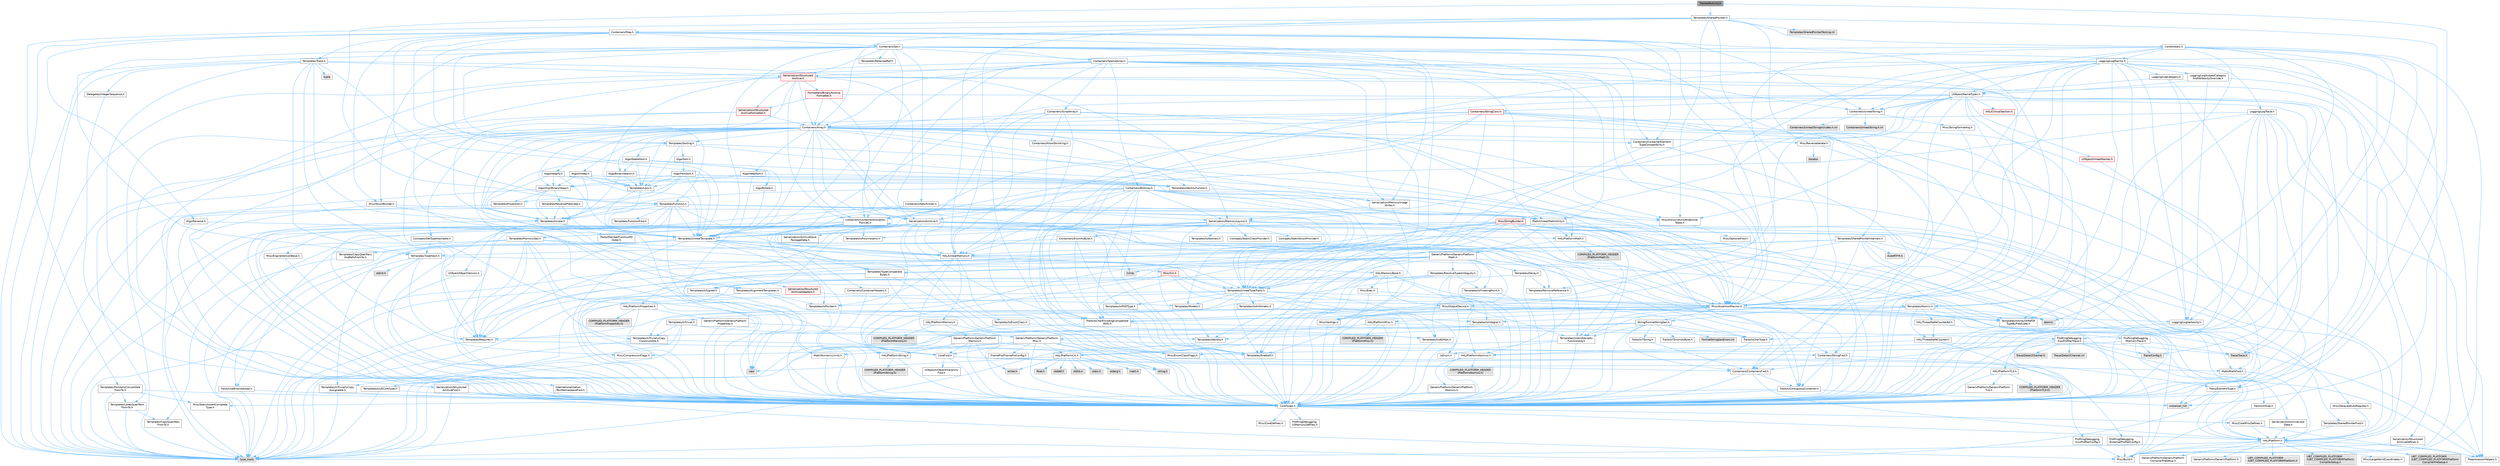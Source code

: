 digraph "TrackedActivity.h"
{
 // INTERACTIVE_SVG=YES
 // LATEX_PDF_SIZE
  bgcolor="transparent";
  edge [fontname=Helvetica,fontsize=10,labelfontname=Helvetica,labelfontsize=10];
  node [fontname=Helvetica,fontsize=10,shape=box,height=0.2,width=0.4];
  Node1 [id="Node000001",label="TrackedActivity.h",height=0.2,width=0.4,color="gray40", fillcolor="grey60", style="filled", fontcolor="black",tooltip=" "];
  Node1 -> Node2 [id="edge1_Node000001_Node000002",color="steelblue1",style="solid",tooltip=" "];
  Node2 [id="Node000002",label="CoreTypes.h",height=0.2,width=0.4,color="grey40", fillcolor="white", style="filled",URL="$dc/dec/CoreTypes_8h.html",tooltip=" "];
  Node2 -> Node3 [id="edge2_Node000002_Node000003",color="steelblue1",style="solid",tooltip=" "];
  Node3 [id="Node000003",label="HAL/Platform.h",height=0.2,width=0.4,color="grey40", fillcolor="white", style="filled",URL="$d9/dd0/Platform_8h.html",tooltip=" "];
  Node3 -> Node4 [id="edge3_Node000003_Node000004",color="steelblue1",style="solid",tooltip=" "];
  Node4 [id="Node000004",label="Misc/Build.h",height=0.2,width=0.4,color="grey40", fillcolor="white", style="filled",URL="$d3/dbb/Build_8h.html",tooltip=" "];
  Node3 -> Node5 [id="edge4_Node000003_Node000005",color="steelblue1",style="solid",tooltip=" "];
  Node5 [id="Node000005",label="Misc/LargeWorldCoordinates.h",height=0.2,width=0.4,color="grey40", fillcolor="white", style="filled",URL="$d2/dcb/LargeWorldCoordinates_8h.html",tooltip=" "];
  Node3 -> Node6 [id="edge5_Node000003_Node000006",color="steelblue1",style="solid",tooltip=" "];
  Node6 [id="Node000006",label="type_traits",height=0.2,width=0.4,color="grey60", fillcolor="#E0E0E0", style="filled",tooltip=" "];
  Node3 -> Node7 [id="edge6_Node000003_Node000007",color="steelblue1",style="solid",tooltip=" "];
  Node7 [id="Node000007",label="PreprocessorHelpers.h",height=0.2,width=0.4,color="grey40", fillcolor="white", style="filled",URL="$db/ddb/PreprocessorHelpers_8h.html",tooltip=" "];
  Node3 -> Node8 [id="edge7_Node000003_Node000008",color="steelblue1",style="solid",tooltip=" "];
  Node8 [id="Node000008",label="UBT_COMPILED_PLATFORM\l/UBT_COMPILED_PLATFORMPlatform\lCompilerPreSetup.h",height=0.2,width=0.4,color="grey60", fillcolor="#E0E0E0", style="filled",tooltip=" "];
  Node3 -> Node9 [id="edge8_Node000003_Node000009",color="steelblue1",style="solid",tooltip=" "];
  Node9 [id="Node000009",label="GenericPlatform/GenericPlatform\lCompilerPreSetup.h",height=0.2,width=0.4,color="grey40", fillcolor="white", style="filled",URL="$d9/dc8/GenericPlatformCompilerPreSetup_8h.html",tooltip=" "];
  Node3 -> Node10 [id="edge9_Node000003_Node000010",color="steelblue1",style="solid",tooltip=" "];
  Node10 [id="Node000010",label="GenericPlatform/GenericPlatform.h",height=0.2,width=0.4,color="grey40", fillcolor="white", style="filled",URL="$d6/d84/GenericPlatform_8h.html",tooltip=" "];
  Node3 -> Node11 [id="edge10_Node000003_Node000011",color="steelblue1",style="solid",tooltip=" "];
  Node11 [id="Node000011",label="UBT_COMPILED_PLATFORM\l/UBT_COMPILED_PLATFORMPlatform.h",height=0.2,width=0.4,color="grey60", fillcolor="#E0E0E0", style="filled",tooltip=" "];
  Node3 -> Node12 [id="edge11_Node000003_Node000012",color="steelblue1",style="solid",tooltip=" "];
  Node12 [id="Node000012",label="UBT_COMPILED_PLATFORM\l/UBT_COMPILED_PLATFORMPlatform\lCompilerSetup.h",height=0.2,width=0.4,color="grey60", fillcolor="#E0E0E0", style="filled",tooltip=" "];
  Node2 -> Node13 [id="edge12_Node000002_Node000013",color="steelblue1",style="solid",tooltip=" "];
  Node13 [id="Node000013",label="ProfilingDebugging\l/UMemoryDefines.h",height=0.2,width=0.4,color="grey40", fillcolor="white", style="filled",URL="$d2/da2/UMemoryDefines_8h.html",tooltip=" "];
  Node2 -> Node14 [id="edge13_Node000002_Node000014",color="steelblue1",style="solid",tooltip=" "];
  Node14 [id="Node000014",label="Misc/CoreMiscDefines.h",height=0.2,width=0.4,color="grey40", fillcolor="white", style="filled",URL="$da/d38/CoreMiscDefines_8h.html",tooltip=" "];
  Node14 -> Node3 [id="edge14_Node000014_Node000003",color="steelblue1",style="solid",tooltip=" "];
  Node14 -> Node7 [id="edge15_Node000014_Node000007",color="steelblue1",style="solid",tooltip=" "];
  Node2 -> Node15 [id="edge16_Node000002_Node000015",color="steelblue1",style="solid",tooltip=" "];
  Node15 [id="Node000015",label="Misc/CoreDefines.h",height=0.2,width=0.4,color="grey40", fillcolor="white", style="filled",URL="$d3/dd2/CoreDefines_8h.html",tooltip=" "];
  Node1 -> Node16 [id="edge17_Node000001_Node000016",color="steelblue1",style="solid",tooltip=" "];
  Node16 [id="Node000016",label="Templates/Function.h",height=0.2,width=0.4,color="grey40", fillcolor="white", style="filled",URL="$df/df5/Function_8h.html",tooltip=" "];
  Node16 -> Node2 [id="edge18_Node000016_Node000002",color="steelblue1",style="solid",tooltip=" "];
  Node16 -> Node17 [id="edge19_Node000016_Node000017",color="steelblue1",style="solid",tooltip=" "];
  Node17 [id="Node000017",label="Misc/AssertionMacros.h",height=0.2,width=0.4,color="grey40", fillcolor="white", style="filled",URL="$d0/dfa/AssertionMacros_8h.html",tooltip=" "];
  Node17 -> Node2 [id="edge20_Node000017_Node000002",color="steelblue1",style="solid",tooltip=" "];
  Node17 -> Node3 [id="edge21_Node000017_Node000003",color="steelblue1",style="solid",tooltip=" "];
  Node17 -> Node18 [id="edge22_Node000017_Node000018",color="steelblue1",style="solid",tooltip=" "];
  Node18 [id="Node000018",label="HAL/PlatformMisc.h",height=0.2,width=0.4,color="grey40", fillcolor="white", style="filled",URL="$d0/df5/PlatformMisc_8h.html",tooltip=" "];
  Node18 -> Node2 [id="edge23_Node000018_Node000002",color="steelblue1",style="solid",tooltip=" "];
  Node18 -> Node19 [id="edge24_Node000018_Node000019",color="steelblue1",style="solid",tooltip=" "];
  Node19 [id="Node000019",label="GenericPlatform/GenericPlatform\lMisc.h",height=0.2,width=0.4,color="grey40", fillcolor="white", style="filled",URL="$db/d9a/GenericPlatformMisc_8h.html",tooltip=" "];
  Node19 -> Node20 [id="edge25_Node000019_Node000020",color="steelblue1",style="solid",tooltip=" "];
  Node20 [id="Node000020",label="Containers/StringFwd.h",height=0.2,width=0.4,color="grey40", fillcolor="white", style="filled",URL="$df/d37/StringFwd_8h.html",tooltip=" "];
  Node20 -> Node2 [id="edge26_Node000020_Node000002",color="steelblue1",style="solid",tooltip=" "];
  Node20 -> Node21 [id="edge27_Node000020_Node000021",color="steelblue1",style="solid",tooltip=" "];
  Node21 [id="Node000021",label="Traits/ElementType.h",height=0.2,width=0.4,color="grey40", fillcolor="white", style="filled",URL="$d5/d4f/ElementType_8h.html",tooltip=" "];
  Node21 -> Node3 [id="edge28_Node000021_Node000003",color="steelblue1",style="solid",tooltip=" "];
  Node21 -> Node22 [id="edge29_Node000021_Node000022",color="steelblue1",style="solid",tooltip=" "];
  Node22 [id="Node000022",label="initializer_list",height=0.2,width=0.4,color="grey60", fillcolor="#E0E0E0", style="filled",tooltip=" "];
  Node21 -> Node6 [id="edge30_Node000021_Node000006",color="steelblue1",style="solid",tooltip=" "];
  Node20 -> Node23 [id="edge31_Node000020_Node000023",color="steelblue1",style="solid",tooltip=" "];
  Node23 [id="Node000023",label="Traits/IsContiguousContainer.h",height=0.2,width=0.4,color="grey40", fillcolor="white", style="filled",URL="$d5/d3c/IsContiguousContainer_8h.html",tooltip=" "];
  Node23 -> Node2 [id="edge32_Node000023_Node000002",color="steelblue1",style="solid",tooltip=" "];
  Node23 -> Node24 [id="edge33_Node000023_Node000024",color="steelblue1",style="solid",tooltip=" "];
  Node24 [id="Node000024",label="Misc/StaticAssertComplete\lType.h",height=0.2,width=0.4,color="grey40", fillcolor="white", style="filled",URL="$d5/d4e/StaticAssertCompleteType_8h.html",tooltip=" "];
  Node23 -> Node22 [id="edge34_Node000023_Node000022",color="steelblue1",style="solid",tooltip=" "];
  Node19 -> Node25 [id="edge35_Node000019_Node000025",color="steelblue1",style="solid",tooltip=" "];
  Node25 [id="Node000025",label="CoreFwd.h",height=0.2,width=0.4,color="grey40", fillcolor="white", style="filled",URL="$d1/d1e/CoreFwd_8h.html",tooltip=" "];
  Node25 -> Node2 [id="edge36_Node000025_Node000002",color="steelblue1",style="solid",tooltip=" "];
  Node25 -> Node26 [id="edge37_Node000025_Node000026",color="steelblue1",style="solid",tooltip=" "];
  Node26 [id="Node000026",label="Containers/ContainersFwd.h",height=0.2,width=0.4,color="grey40", fillcolor="white", style="filled",URL="$d4/d0a/ContainersFwd_8h.html",tooltip=" "];
  Node26 -> Node3 [id="edge38_Node000026_Node000003",color="steelblue1",style="solid",tooltip=" "];
  Node26 -> Node2 [id="edge39_Node000026_Node000002",color="steelblue1",style="solid",tooltip=" "];
  Node26 -> Node23 [id="edge40_Node000026_Node000023",color="steelblue1",style="solid",tooltip=" "];
  Node25 -> Node27 [id="edge41_Node000025_Node000027",color="steelblue1",style="solid",tooltip=" "];
  Node27 [id="Node000027",label="Math/MathFwd.h",height=0.2,width=0.4,color="grey40", fillcolor="white", style="filled",URL="$d2/d10/MathFwd_8h.html",tooltip=" "];
  Node27 -> Node3 [id="edge42_Node000027_Node000003",color="steelblue1",style="solid",tooltip=" "];
  Node25 -> Node28 [id="edge43_Node000025_Node000028",color="steelblue1",style="solid",tooltip=" "];
  Node28 [id="Node000028",label="UObject/UObjectHierarchy\lFwd.h",height=0.2,width=0.4,color="grey40", fillcolor="white", style="filled",URL="$d3/d13/UObjectHierarchyFwd_8h.html",tooltip=" "];
  Node19 -> Node2 [id="edge44_Node000019_Node000002",color="steelblue1",style="solid",tooltip=" "];
  Node19 -> Node29 [id="edge45_Node000019_Node000029",color="steelblue1",style="solid",tooltip=" "];
  Node29 [id="Node000029",label="FramePro/FrameProConfig.h",height=0.2,width=0.4,color="grey40", fillcolor="white", style="filled",URL="$d7/d90/FrameProConfig_8h.html",tooltip=" "];
  Node19 -> Node30 [id="edge46_Node000019_Node000030",color="steelblue1",style="solid",tooltip=" "];
  Node30 [id="Node000030",label="HAL/PlatformCrt.h",height=0.2,width=0.4,color="grey40", fillcolor="white", style="filled",URL="$d8/d75/PlatformCrt_8h.html",tooltip=" "];
  Node30 -> Node31 [id="edge47_Node000030_Node000031",color="steelblue1",style="solid",tooltip=" "];
  Node31 [id="Node000031",label="new",height=0.2,width=0.4,color="grey60", fillcolor="#E0E0E0", style="filled",tooltip=" "];
  Node30 -> Node32 [id="edge48_Node000030_Node000032",color="steelblue1",style="solid",tooltip=" "];
  Node32 [id="Node000032",label="wchar.h",height=0.2,width=0.4,color="grey60", fillcolor="#E0E0E0", style="filled",tooltip=" "];
  Node30 -> Node33 [id="edge49_Node000030_Node000033",color="steelblue1",style="solid",tooltip=" "];
  Node33 [id="Node000033",label="stddef.h",height=0.2,width=0.4,color="grey60", fillcolor="#E0E0E0", style="filled",tooltip=" "];
  Node30 -> Node34 [id="edge50_Node000030_Node000034",color="steelblue1",style="solid",tooltip=" "];
  Node34 [id="Node000034",label="stdlib.h",height=0.2,width=0.4,color="grey60", fillcolor="#E0E0E0", style="filled",tooltip=" "];
  Node30 -> Node35 [id="edge51_Node000030_Node000035",color="steelblue1",style="solid",tooltip=" "];
  Node35 [id="Node000035",label="stdio.h",height=0.2,width=0.4,color="grey60", fillcolor="#E0E0E0", style="filled",tooltip=" "];
  Node30 -> Node36 [id="edge52_Node000030_Node000036",color="steelblue1",style="solid",tooltip=" "];
  Node36 [id="Node000036",label="stdarg.h",height=0.2,width=0.4,color="grey60", fillcolor="#E0E0E0", style="filled",tooltip=" "];
  Node30 -> Node37 [id="edge53_Node000030_Node000037",color="steelblue1",style="solid",tooltip=" "];
  Node37 [id="Node000037",label="math.h",height=0.2,width=0.4,color="grey60", fillcolor="#E0E0E0", style="filled",tooltip=" "];
  Node30 -> Node38 [id="edge54_Node000030_Node000038",color="steelblue1",style="solid",tooltip=" "];
  Node38 [id="Node000038",label="float.h",height=0.2,width=0.4,color="grey60", fillcolor="#E0E0E0", style="filled",tooltip=" "];
  Node30 -> Node39 [id="edge55_Node000030_Node000039",color="steelblue1",style="solid",tooltip=" "];
  Node39 [id="Node000039",label="string.h",height=0.2,width=0.4,color="grey60", fillcolor="#E0E0E0", style="filled",tooltip=" "];
  Node19 -> Node40 [id="edge56_Node000019_Node000040",color="steelblue1",style="solid",tooltip=" "];
  Node40 [id="Node000040",label="Math/NumericLimits.h",height=0.2,width=0.4,color="grey40", fillcolor="white", style="filled",URL="$df/d1b/NumericLimits_8h.html",tooltip=" "];
  Node40 -> Node2 [id="edge57_Node000040_Node000002",color="steelblue1",style="solid",tooltip=" "];
  Node19 -> Node41 [id="edge58_Node000019_Node000041",color="steelblue1",style="solid",tooltip=" "];
  Node41 [id="Node000041",label="Misc/CompressionFlags.h",height=0.2,width=0.4,color="grey40", fillcolor="white", style="filled",URL="$d9/d76/CompressionFlags_8h.html",tooltip=" "];
  Node19 -> Node42 [id="edge59_Node000019_Node000042",color="steelblue1",style="solid",tooltip=" "];
  Node42 [id="Node000042",label="Misc/EnumClassFlags.h",height=0.2,width=0.4,color="grey40", fillcolor="white", style="filled",URL="$d8/de7/EnumClassFlags_8h.html",tooltip=" "];
  Node19 -> Node43 [id="edge60_Node000019_Node000043",color="steelblue1",style="solid",tooltip=" "];
  Node43 [id="Node000043",label="ProfilingDebugging\l/CsvProfilerConfig.h",height=0.2,width=0.4,color="grey40", fillcolor="white", style="filled",URL="$d3/d88/CsvProfilerConfig_8h.html",tooltip=" "];
  Node43 -> Node4 [id="edge61_Node000043_Node000004",color="steelblue1",style="solid",tooltip=" "];
  Node19 -> Node44 [id="edge62_Node000019_Node000044",color="steelblue1",style="solid",tooltip=" "];
  Node44 [id="Node000044",label="ProfilingDebugging\l/ExternalProfilerConfig.h",height=0.2,width=0.4,color="grey40", fillcolor="white", style="filled",URL="$d3/dbb/ExternalProfilerConfig_8h.html",tooltip=" "];
  Node44 -> Node4 [id="edge63_Node000044_Node000004",color="steelblue1",style="solid",tooltip=" "];
  Node18 -> Node45 [id="edge64_Node000018_Node000045",color="steelblue1",style="solid",tooltip=" "];
  Node45 [id="Node000045",label="COMPILED_PLATFORM_HEADER\l(PlatformMisc.h)",height=0.2,width=0.4,color="grey60", fillcolor="#E0E0E0", style="filled",tooltip=" "];
  Node18 -> Node46 [id="edge65_Node000018_Node000046",color="steelblue1",style="solid",tooltip=" "];
  Node46 [id="Node000046",label="ProfilingDebugging\l/CpuProfilerTrace.h",height=0.2,width=0.4,color="grey40", fillcolor="white", style="filled",URL="$da/dcb/CpuProfilerTrace_8h.html",tooltip=" "];
  Node46 -> Node2 [id="edge66_Node000046_Node000002",color="steelblue1",style="solid",tooltip=" "];
  Node46 -> Node26 [id="edge67_Node000046_Node000026",color="steelblue1",style="solid",tooltip=" "];
  Node46 -> Node47 [id="edge68_Node000046_Node000047",color="steelblue1",style="solid",tooltip=" "];
  Node47 [id="Node000047",label="HAL/PlatformAtomics.h",height=0.2,width=0.4,color="grey40", fillcolor="white", style="filled",URL="$d3/d36/PlatformAtomics_8h.html",tooltip=" "];
  Node47 -> Node2 [id="edge69_Node000047_Node000002",color="steelblue1",style="solid",tooltip=" "];
  Node47 -> Node48 [id="edge70_Node000047_Node000048",color="steelblue1",style="solid",tooltip=" "];
  Node48 [id="Node000048",label="GenericPlatform/GenericPlatform\lAtomics.h",height=0.2,width=0.4,color="grey40", fillcolor="white", style="filled",URL="$da/d72/GenericPlatformAtomics_8h.html",tooltip=" "];
  Node48 -> Node2 [id="edge71_Node000048_Node000002",color="steelblue1",style="solid",tooltip=" "];
  Node47 -> Node49 [id="edge72_Node000047_Node000049",color="steelblue1",style="solid",tooltip=" "];
  Node49 [id="Node000049",label="COMPILED_PLATFORM_HEADER\l(PlatformAtomics.h)",height=0.2,width=0.4,color="grey60", fillcolor="#E0E0E0", style="filled",tooltip=" "];
  Node46 -> Node7 [id="edge73_Node000046_Node000007",color="steelblue1",style="solid",tooltip=" "];
  Node46 -> Node4 [id="edge74_Node000046_Node000004",color="steelblue1",style="solid",tooltip=" "];
  Node46 -> Node50 [id="edge75_Node000046_Node000050",color="steelblue1",style="solid",tooltip=" "];
  Node50 [id="Node000050",label="Trace/Config.h",height=0.2,width=0.4,color="grey60", fillcolor="#E0E0E0", style="filled",tooltip=" "];
  Node46 -> Node51 [id="edge76_Node000046_Node000051",color="steelblue1",style="solid",tooltip=" "];
  Node51 [id="Node000051",label="Trace/Detail/Channel.h",height=0.2,width=0.4,color="grey60", fillcolor="#E0E0E0", style="filled",tooltip=" "];
  Node46 -> Node52 [id="edge77_Node000046_Node000052",color="steelblue1",style="solid",tooltip=" "];
  Node52 [id="Node000052",label="Trace/Detail/Channel.inl",height=0.2,width=0.4,color="grey60", fillcolor="#E0E0E0", style="filled",tooltip=" "];
  Node46 -> Node53 [id="edge78_Node000046_Node000053",color="steelblue1",style="solid",tooltip=" "];
  Node53 [id="Node000053",label="Trace/Trace.h",height=0.2,width=0.4,color="grey60", fillcolor="#E0E0E0", style="filled",tooltip=" "];
  Node17 -> Node7 [id="edge79_Node000017_Node000007",color="steelblue1",style="solid",tooltip=" "];
  Node17 -> Node54 [id="edge80_Node000017_Node000054",color="steelblue1",style="solid",tooltip=" "];
  Node54 [id="Node000054",label="Templates/EnableIf.h",height=0.2,width=0.4,color="grey40", fillcolor="white", style="filled",URL="$d7/d60/EnableIf_8h.html",tooltip=" "];
  Node54 -> Node2 [id="edge81_Node000054_Node000002",color="steelblue1",style="solid",tooltip=" "];
  Node17 -> Node55 [id="edge82_Node000017_Node000055",color="steelblue1",style="solid",tooltip=" "];
  Node55 [id="Node000055",label="Templates/IsArrayOrRefOf\lTypeByPredicate.h",height=0.2,width=0.4,color="grey40", fillcolor="white", style="filled",URL="$d6/da1/IsArrayOrRefOfTypeByPredicate_8h.html",tooltip=" "];
  Node55 -> Node2 [id="edge83_Node000055_Node000002",color="steelblue1",style="solid",tooltip=" "];
  Node17 -> Node56 [id="edge84_Node000017_Node000056",color="steelblue1",style="solid",tooltip=" "];
  Node56 [id="Node000056",label="Templates/IsValidVariadic\lFunctionArg.h",height=0.2,width=0.4,color="grey40", fillcolor="white", style="filled",URL="$d0/dc8/IsValidVariadicFunctionArg_8h.html",tooltip=" "];
  Node56 -> Node2 [id="edge85_Node000056_Node000002",color="steelblue1",style="solid",tooltip=" "];
  Node56 -> Node57 [id="edge86_Node000056_Node000057",color="steelblue1",style="solid",tooltip=" "];
  Node57 [id="Node000057",label="IsEnum.h",height=0.2,width=0.4,color="grey40", fillcolor="white", style="filled",URL="$d4/de5/IsEnum_8h.html",tooltip=" "];
  Node56 -> Node6 [id="edge87_Node000056_Node000006",color="steelblue1",style="solid",tooltip=" "];
  Node17 -> Node58 [id="edge88_Node000017_Node000058",color="steelblue1",style="solid",tooltip=" "];
  Node58 [id="Node000058",label="Traits/IsCharEncodingCompatible\lWith.h",height=0.2,width=0.4,color="grey40", fillcolor="white", style="filled",URL="$df/dd1/IsCharEncodingCompatibleWith_8h.html",tooltip=" "];
  Node58 -> Node6 [id="edge89_Node000058_Node000006",color="steelblue1",style="solid",tooltip=" "];
  Node58 -> Node59 [id="edge90_Node000058_Node000059",color="steelblue1",style="solid",tooltip=" "];
  Node59 [id="Node000059",label="Traits/IsCharType.h",height=0.2,width=0.4,color="grey40", fillcolor="white", style="filled",URL="$db/d51/IsCharType_8h.html",tooltip=" "];
  Node59 -> Node2 [id="edge91_Node000059_Node000002",color="steelblue1",style="solid",tooltip=" "];
  Node17 -> Node60 [id="edge92_Node000017_Node000060",color="steelblue1",style="solid",tooltip=" "];
  Node60 [id="Node000060",label="Misc/VarArgs.h",height=0.2,width=0.4,color="grey40", fillcolor="white", style="filled",URL="$d5/d6f/VarArgs_8h.html",tooltip=" "];
  Node60 -> Node2 [id="edge93_Node000060_Node000002",color="steelblue1",style="solid",tooltip=" "];
  Node17 -> Node61 [id="edge94_Node000017_Node000061",color="steelblue1",style="solid",tooltip=" "];
  Node61 [id="Node000061",label="String/FormatStringSan.h",height=0.2,width=0.4,color="grey40", fillcolor="white", style="filled",URL="$d3/d8b/FormatStringSan_8h.html",tooltip=" "];
  Node61 -> Node6 [id="edge95_Node000061_Node000006",color="steelblue1",style="solid",tooltip=" "];
  Node61 -> Node2 [id="edge96_Node000061_Node000002",color="steelblue1",style="solid",tooltip=" "];
  Node61 -> Node62 [id="edge97_Node000061_Node000062",color="steelblue1",style="solid",tooltip=" "];
  Node62 [id="Node000062",label="Templates/Requires.h",height=0.2,width=0.4,color="grey40", fillcolor="white", style="filled",URL="$dc/d96/Requires_8h.html",tooltip=" "];
  Node62 -> Node54 [id="edge98_Node000062_Node000054",color="steelblue1",style="solid",tooltip=" "];
  Node62 -> Node6 [id="edge99_Node000062_Node000006",color="steelblue1",style="solid",tooltip=" "];
  Node61 -> Node63 [id="edge100_Node000061_Node000063",color="steelblue1",style="solid",tooltip=" "];
  Node63 [id="Node000063",label="Templates/Identity.h",height=0.2,width=0.4,color="grey40", fillcolor="white", style="filled",URL="$d0/dd5/Identity_8h.html",tooltip=" "];
  Node61 -> Node56 [id="edge101_Node000061_Node000056",color="steelblue1",style="solid",tooltip=" "];
  Node61 -> Node59 [id="edge102_Node000061_Node000059",color="steelblue1",style="solid",tooltip=" "];
  Node61 -> Node64 [id="edge103_Node000061_Node000064",color="steelblue1",style="solid",tooltip=" "];
  Node64 [id="Node000064",label="Traits/IsTEnumAsByte.h",height=0.2,width=0.4,color="grey40", fillcolor="white", style="filled",URL="$d1/de6/IsTEnumAsByte_8h.html",tooltip=" "];
  Node61 -> Node65 [id="edge104_Node000061_Node000065",color="steelblue1",style="solid",tooltip=" "];
  Node65 [id="Node000065",label="Traits/IsTString.h",height=0.2,width=0.4,color="grey40", fillcolor="white", style="filled",URL="$d0/df8/IsTString_8h.html",tooltip=" "];
  Node65 -> Node26 [id="edge105_Node000065_Node000026",color="steelblue1",style="solid",tooltip=" "];
  Node61 -> Node26 [id="edge106_Node000061_Node000026",color="steelblue1",style="solid",tooltip=" "];
  Node61 -> Node66 [id="edge107_Node000061_Node000066",color="steelblue1",style="solid",tooltip=" "];
  Node66 [id="Node000066",label="FormatStringSanErrors.inl",height=0.2,width=0.4,color="grey60", fillcolor="#E0E0E0", style="filled",tooltip=" "];
  Node17 -> Node67 [id="edge108_Node000017_Node000067",color="steelblue1",style="solid",tooltip=" "];
  Node67 [id="Node000067",label="atomic",height=0.2,width=0.4,color="grey60", fillcolor="#E0E0E0", style="filled",tooltip=" "];
  Node16 -> Node68 [id="edge109_Node000016_Node000068",color="steelblue1",style="solid",tooltip=" "];
  Node68 [id="Node000068",label="Misc/IntrusiveUnsetOptional\lState.h",height=0.2,width=0.4,color="grey40", fillcolor="white", style="filled",URL="$d2/d0a/IntrusiveUnsetOptionalState_8h.html",tooltip=" "];
  Node68 -> Node69 [id="edge110_Node000068_Node000069",color="steelblue1",style="solid",tooltip=" "];
  Node69 [id="Node000069",label="Misc/OptionalFwd.h",height=0.2,width=0.4,color="grey40", fillcolor="white", style="filled",URL="$dc/d50/OptionalFwd_8h.html",tooltip=" "];
  Node16 -> Node70 [id="edge111_Node000016_Node000070",color="steelblue1",style="solid",tooltip=" "];
  Node70 [id="Node000070",label="HAL/UnrealMemory.h",height=0.2,width=0.4,color="grey40", fillcolor="white", style="filled",URL="$d9/d96/UnrealMemory_8h.html",tooltip=" "];
  Node70 -> Node2 [id="edge112_Node000070_Node000002",color="steelblue1",style="solid",tooltip=" "];
  Node70 -> Node71 [id="edge113_Node000070_Node000071",color="steelblue1",style="solid",tooltip=" "];
  Node71 [id="Node000071",label="GenericPlatform/GenericPlatform\lMemory.h",height=0.2,width=0.4,color="grey40", fillcolor="white", style="filled",URL="$dd/d22/GenericPlatformMemory_8h.html",tooltip=" "];
  Node71 -> Node25 [id="edge114_Node000071_Node000025",color="steelblue1",style="solid",tooltip=" "];
  Node71 -> Node2 [id="edge115_Node000071_Node000002",color="steelblue1",style="solid",tooltip=" "];
  Node71 -> Node72 [id="edge116_Node000071_Node000072",color="steelblue1",style="solid",tooltip=" "];
  Node72 [id="Node000072",label="HAL/PlatformString.h",height=0.2,width=0.4,color="grey40", fillcolor="white", style="filled",URL="$db/db5/PlatformString_8h.html",tooltip=" "];
  Node72 -> Node2 [id="edge117_Node000072_Node000002",color="steelblue1",style="solid",tooltip=" "];
  Node72 -> Node73 [id="edge118_Node000072_Node000073",color="steelblue1",style="solid",tooltip=" "];
  Node73 [id="Node000073",label="COMPILED_PLATFORM_HEADER\l(PlatformString.h)",height=0.2,width=0.4,color="grey60", fillcolor="#E0E0E0", style="filled",tooltip=" "];
  Node71 -> Node39 [id="edge119_Node000071_Node000039",color="steelblue1",style="solid",tooltip=" "];
  Node71 -> Node32 [id="edge120_Node000071_Node000032",color="steelblue1",style="solid",tooltip=" "];
  Node70 -> Node74 [id="edge121_Node000070_Node000074",color="steelblue1",style="solid",tooltip=" "];
  Node74 [id="Node000074",label="HAL/MemoryBase.h",height=0.2,width=0.4,color="grey40", fillcolor="white", style="filled",URL="$d6/d9f/MemoryBase_8h.html",tooltip=" "];
  Node74 -> Node2 [id="edge122_Node000074_Node000002",color="steelblue1",style="solid",tooltip=" "];
  Node74 -> Node47 [id="edge123_Node000074_Node000047",color="steelblue1",style="solid",tooltip=" "];
  Node74 -> Node30 [id="edge124_Node000074_Node000030",color="steelblue1",style="solid",tooltip=" "];
  Node74 -> Node75 [id="edge125_Node000074_Node000075",color="steelblue1",style="solid",tooltip=" "];
  Node75 [id="Node000075",label="Misc/Exec.h",height=0.2,width=0.4,color="grey40", fillcolor="white", style="filled",URL="$de/ddb/Exec_8h.html",tooltip=" "];
  Node75 -> Node2 [id="edge126_Node000075_Node000002",color="steelblue1",style="solid",tooltip=" "];
  Node75 -> Node17 [id="edge127_Node000075_Node000017",color="steelblue1",style="solid",tooltip=" "];
  Node74 -> Node76 [id="edge128_Node000074_Node000076",color="steelblue1",style="solid",tooltip=" "];
  Node76 [id="Node000076",label="Misc/OutputDevice.h",height=0.2,width=0.4,color="grey40", fillcolor="white", style="filled",URL="$d7/d32/OutputDevice_8h.html",tooltip=" "];
  Node76 -> Node25 [id="edge129_Node000076_Node000025",color="steelblue1",style="solid",tooltip=" "];
  Node76 -> Node2 [id="edge130_Node000076_Node000002",color="steelblue1",style="solid",tooltip=" "];
  Node76 -> Node77 [id="edge131_Node000076_Node000077",color="steelblue1",style="solid",tooltip=" "];
  Node77 [id="Node000077",label="Logging/LogVerbosity.h",height=0.2,width=0.4,color="grey40", fillcolor="white", style="filled",URL="$d2/d8f/LogVerbosity_8h.html",tooltip=" "];
  Node77 -> Node2 [id="edge132_Node000077_Node000002",color="steelblue1",style="solid",tooltip=" "];
  Node76 -> Node60 [id="edge133_Node000076_Node000060",color="steelblue1",style="solid",tooltip=" "];
  Node76 -> Node55 [id="edge134_Node000076_Node000055",color="steelblue1",style="solid",tooltip=" "];
  Node76 -> Node56 [id="edge135_Node000076_Node000056",color="steelblue1",style="solid",tooltip=" "];
  Node76 -> Node58 [id="edge136_Node000076_Node000058",color="steelblue1",style="solid",tooltip=" "];
  Node74 -> Node78 [id="edge137_Node000074_Node000078",color="steelblue1",style="solid",tooltip=" "];
  Node78 [id="Node000078",label="Templates/Atomic.h",height=0.2,width=0.4,color="grey40", fillcolor="white", style="filled",URL="$d3/d91/Atomic_8h.html",tooltip=" "];
  Node78 -> Node79 [id="edge138_Node000078_Node000079",color="steelblue1",style="solid",tooltip=" "];
  Node79 [id="Node000079",label="HAL/ThreadSafeCounter.h",height=0.2,width=0.4,color="grey40", fillcolor="white", style="filled",URL="$dc/dc9/ThreadSafeCounter_8h.html",tooltip=" "];
  Node79 -> Node2 [id="edge139_Node000079_Node000002",color="steelblue1",style="solid",tooltip=" "];
  Node79 -> Node47 [id="edge140_Node000079_Node000047",color="steelblue1",style="solid",tooltip=" "];
  Node78 -> Node80 [id="edge141_Node000078_Node000080",color="steelblue1",style="solid",tooltip=" "];
  Node80 [id="Node000080",label="HAL/ThreadSafeCounter64.h",height=0.2,width=0.4,color="grey40", fillcolor="white", style="filled",URL="$d0/d12/ThreadSafeCounter64_8h.html",tooltip=" "];
  Node80 -> Node2 [id="edge142_Node000080_Node000002",color="steelblue1",style="solid",tooltip=" "];
  Node80 -> Node79 [id="edge143_Node000080_Node000079",color="steelblue1",style="solid",tooltip=" "];
  Node78 -> Node81 [id="edge144_Node000078_Node000081",color="steelblue1",style="solid",tooltip=" "];
  Node81 [id="Node000081",label="Templates/IsIntegral.h",height=0.2,width=0.4,color="grey40", fillcolor="white", style="filled",URL="$da/d64/IsIntegral_8h.html",tooltip=" "];
  Node81 -> Node2 [id="edge145_Node000081_Node000002",color="steelblue1",style="solid",tooltip=" "];
  Node78 -> Node82 [id="edge146_Node000078_Node000082",color="steelblue1",style="solid",tooltip=" "];
  Node82 [id="Node000082",label="Templates/IsTrivial.h",height=0.2,width=0.4,color="grey40", fillcolor="white", style="filled",URL="$da/d4c/IsTrivial_8h.html",tooltip=" "];
  Node82 -> Node83 [id="edge147_Node000082_Node000083",color="steelblue1",style="solid",tooltip=" "];
  Node83 [id="Node000083",label="Templates/AndOrNot.h",height=0.2,width=0.4,color="grey40", fillcolor="white", style="filled",URL="$db/d0a/AndOrNot_8h.html",tooltip=" "];
  Node83 -> Node2 [id="edge148_Node000083_Node000002",color="steelblue1",style="solid",tooltip=" "];
  Node82 -> Node84 [id="edge149_Node000082_Node000084",color="steelblue1",style="solid",tooltip=" "];
  Node84 [id="Node000084",label="Templates/IsTriviallyCopy\lConstructible.h",height=0.2,width=0.4,color="grey40", fillcolor="white", style="filled",URL="$d3/d78/IsTriviallyCopyConstructible_8h.html",tooltip=" "];
  Node84 -> Node2 [id="edge150_Node000084_Node000002",color="steelblue1",style="solid",tooltip=" "];
  Node84 -> Node6 [id="edge151_Node000084_Node000006",color="steelblue1",style="solid",tooltip=" "];
  Node82 -> Node85 [id="edge152_Node000082_Node000085",color="steelblue1",style="solid",tooltip=" "];
  Node85 [id="Node000085",label="Templates/IsTriviallyCopy\lAssignable.h",height=0.2,width=0.4,color="grey40", fillcolor="white", style="filled",URL="$d2/df2/IsTriviallyCopyAssignable_8h.html",tooltip=" "];
  Node85 -> Node2 [id="edge153_Node000085_Node000002",color="steelblue1",style="solid",tooltip=" "];
  Node85 -> Node6 [id="edge154_Node000085_Node000006",color="steelblue1",style="solid",tooltip=" "];
  Node82 -> Node6 [id="edge155_Node000082_Node000006",color="steelblue1",style="solid",tooltip=" "];
  Node78 -> Node86 [id="edge156_Node000078_Node000086",color="steelblue1",style="solid",tooltip=" "];
  Node86 [id="Node000086",label="Traits/IntType.h",height=0.2,width=0.4,color="grey40", fillcolor="white", style="filled",URL="$d7/deb/IntType_8h.html",tooltip=" "];
  Node86 -> Node3 [id="edge157_Node000086_Node000003",color="steelblue1",style="solid",tooltip=" "];
  Node78 -> Node67 [id="edge158_Node000078_Node000067",color="steelblue1",style="solid",tooltip=" "];
  Node70 -> Node87 [id="edge159_Node000070_Node000087",color="steelblue1",style="solid",tooltip=" "];
  Node87 [id="Node000087",label="HAL/PlatformMemory.h",height=0.2,width=0.4,color="grey40", fillcolor="white", style="filled",URL="$de/d68/PlatformMemory_8h.html",tooltip=" "];
  Node87 -> Node2 [id="edge160_Node000087_Node000002",color="steelblue1",style="solid",tooltip=" "];
  Node87 -> Node71 [id="edge161_Node000087_Node000071",color="steelblue1",style="solid",tooltip=" "];
  Node87 -> Node88 [id="edge162_Node000087_Node000088",color="steelblue1",style="solid",tooltip=" "];
  Node88 [id="Node000088",label="COMPILED_PLATFORM_HEADER\l(PlatformMemory.h)",height=0.2,width=0.4,color="grey60", fillcolor="#E0E0E0", style="filled",tooltip=" "];
  Node70 -> Node89 [id="edge163_Node000070_Node000089",color="steelblue1",style="solid",tooltip=" "];
  Node89 [id="Node000089",label="ProfilingDebugging\l/MemoryTrace.h",height=0.2,width=0.4,color="grey40", fillcolor="white", style="filled",URL="$da/dd7/MemoryTrace_8h.html",tooltip=" "];
  Node89 -> Node3 [id="edge164_Node000089_Node000003",color="steelblue1",style="solid",tooltip=" "];
  Node89 -> Node42 [id="edge165_Node000089_Node000042",color="steelblue1",style="solid",tooltip=" "];
  Node89 -> Node50 [id="edge166_Node000089_Node000050",color="steelblue1",style="solid",tooltip=" "];
  Node89 -> Node53 [id="edge167_Node000089_Node000053",color="steelblue1",style="solid",tooltip=" "];
  Node70 -> Node90 [id="edge168_Node000070_Node000090",color="steelblue1",style="solid",tooltip=" "];
  Node90 [id="Node000090",label="Templates/IsPointer.h",height=0.2,width=0.4,color="grey40", fillcolor="white", style="filled",URL="$d7/d05/IsPointer_8h.html",tooltip=" "];
  Node90 -> Node2 [id="edge169_Node000090_Node000002",color="steelblue1",style="solid",tooltip=" "];
  Node16 -> Node91 [id="edge170_Node000016_Node000091",color="steelblue1",style="solid",tooltip=" "];
  Node91 [id="Node000091",label="Templates/FunctionFwd.h",height=0.2,width=0.4,color="grey40", fillcolor="white", style="filled",URL="$d6/d54/FunctionFwd_8h.html",tooltip=" "];
  Node16 -> Node92 [id="edge171_Node000016_Node000092",color="steelblue1",style="solid",tooltip=" "];
  Node92 [id="Node000092",label="Templates/UnrealTypeTraits.h",height=0.2,width=0.4,color="grey40", fillcolor="white", style="filled",URL="$d2/d2d/UnrealTypeTraits_8h.html",tooltip=" "];
  Node92 -> Node2 [id="edge172_Node000092_Node000002",color="steelblue1",style="solid",tooltip=" "];
  Node92 -> Node90 [id="edge173_Node000092_Node000090",color="steelblue1",style="solid",tooltip=" "];
  Node92 -> Node17 [id="edge174_Node000092_Node000017",color="steelblue1",style="solid",tooltip=" "];
  Node92 -> Node83 [id="edge175_Node000092_Node000083",color="steelblue1",style="solid",tooltip=" "];
  Node92 -> Node54 [id="edge176_Node000092_Node000054",color="steelblue1",style="solid",tooltip=" "];
  Node92 -> Node93 [id="edge177_Node000092_Node000093",color="steelblue1",style="solid",tooltip=" "];
  Node93 [id="Node000093",label="Templates/IsArithmetic.h",height=0.2,width=0.4,color="grey40", fillcolor="white", style="filled",URL="$d2/d5d/IsArithmetic_8h.html",tooltip=" "];
  Node93 -> Node2 [id="edge178_Node000093_Node000002",color="steelblue1",style="solid",tooltip=" "];
  Node92 -> Node57 [id="edge179_Node000092_Node000057",color="steelblue1",style="solid",tooltip=" "];
  Node92 -> Node94 [id="edge180_Node000092_Node000094",color="steelblue1",style="solid",tooltip=" "];
  Node94 [id="Node000094",label="Templates/Models.h",height=0.2,width=0.4,color="grey40", fillcolor="white", style="filled",URL="$d3/d0c/Models_8h.html",tooltip=" "];
  Node94 -> Node63 [id="edge181_Node000094_Node000063",color="steelblue1",style="solid",tooltip=" "];
  Node92 -> Node95 [id="edge182_Node000092_Node000095",color="steelblue1",style="solid",tooltip=" "];
  Node95 [id="Node000095",label="Templates/IsPODType.h",height=0.2,width=0.4,color="grey40", fillcolor="white", style="filled",URL="$d7/db1/IsPODType_8h.html",tooltip=" "];
  Node95 -> Node2 [id="edge183_Node000095_Node000002",color="steelblue1",style="solid",tooltip=" "];
  Node92 -> Node96 [id="edge184_Node000092_Node000096",color="steelblue1",style="solid",tooltip=" "];
  Node96 [id="Node000096",label="Templates/IsUECoreType.h",height=0.2,width=0.4,color="grey40", fillcolor="white", style="filled",URL="$d1/db8/IsUECoreType_8h.html",tooltip=" "];
  Node96 -> Node2 [id="edge185_Node000096_Node000002",color="steelblue1",style="solid",tooltip=" "];
  Node96 -> Node6 [id="edge186_Node000096_Node000006",color="steelblue1",style="solid",tooltip=" "];
  Node92 -> Node84 [id="edge187_Node000092_Node000084",color="steelblue1",style="solid",tooltip=" "];
  Node16 -> Node97 [id="edge188_Node000016_Node000097",color="steelblue1",style="solid",tooltip=" "];
  Node97 [id="Node000097",label="Templates/Invoke.h",height=0.2,width=0.4,color="grey40", fillcolor="white", style="filled",URL="$d7/deb/Invoke_8h.html",tooltip=" "];
  Node97 -> Node2 [id="edge189_Node000097_Node000002",color="steelblue1",style="solid",tooltip=" "];
  Node97 -> Node98 [id="edge190_Node000097_Node000098",color="steelblue1",style="solid",tooltip=" "];
  Node98 [id="Node000098",label="Traits/MemberFunctionPtr\lOuter.h",height=0.2,width=0.4,color="grey40", fillcolor="white", style="filled",URL="$db/da7/MemberFunctionPtrOuter_8h.html",tooltip=" "];
  Node97 -> Node99 [id="edge191_Node000097_Node000099",color="steelblue1",style="solid",tooltip=" "];
  Node99 [id="Node000099",label="Templates/UnrealTemplate.h",height=0.2,width=0.4,color="grey40", fillcolor="white", style="filled",URL="$d4/d24/UnrealTemplate_8h.html",tooltip=" "];
  Node99 -> Node2 [id="edge192_Node000099_Node000002",color="steelblue1",style="solid",tooltip=" "];
  Node99 -> Node90 [id="edge193_Node000099_Node000090",color="steelblue1",style="solid",tooltip=" "];
  Node99 -> Node70 [id="edge194_Node000099_Node000070",color="steelblue1",style="solid",tooltip=" "];
  Node99 -> Node100 [id="edge195_Node000099_Node000100",color="steelblue1",style="solid",tooltip=" "];
  Node100 [id="Node000100",label="Templates/CopyQualifiers\lAndRefsFromTo.h",height=0.2,width=0.4,color="grey40", fillcolor="white", style="filled",URL="$d3/db3/CopyQualifiersAndRefsFromTo_8h.html",tooltip=" "];
  Node100 -> Node101 [id="edge196_Node000100_Node000101",color="steelblue1",style="solid",tooltip=" "];
  Node101 [id="Node000101",label="Templates/CopyQualifiers\lFromTo.h",height=0.2,width=0.4,color="grey40", fillcolor="white", style="filled",URL="$d5/db4/CopyQualifiersFromTo_8h.html",tooltip=" "];
  Node99 -> Node92 [id="edge197_Node000099_Node000092",color="steelblue1",style="solid",tooltip=" "];
  Node99 -> Node102 [id="edge198_Node000099_Node000102",color="steelblue1",style="solid",tooltip=" "];
  Node102 [id="Node000102",label="Templates/RemoveReference.h",height=0.2,width=0.4,color="grey40", fillcolor="white", style="filled",URL="$da/dbe/RemoveReference_8h.html",tooltip=" "];
  Node102 -> Node2 [id="edge199_Node000102_Node000002",color="steelblue1",style="solid",tooltip=" "];
  Node99 -> Node62 [id="edge200_Node000099_Node000062",color="steelblue1",style="solid",tooltip=" "];
  Node99 -> Node103 [id="edge201_Node000099_Node000103",color="steelblue1",style="solid",tooltip=" "];
  Node103 [id="Node000103",label="Templates/TypeCompatible\lBytes.h",height=0.2,width=0.4,color="grey40", fillcolor="white", style="filled",URL="$df/d0a/TypeCompatibleBytes_8h.html",tooltip=" "];
  Node103 -> Node2 [id="edge202_Node000103_Node000002",color="steelblue1",style="solid",tooltip=" "];
  Node103 -> Node39 [id="edge203_Node000103_Node000039",color="steelblue1",style="solid",tooltip=" "];
  Node103 -> Node31 [id="edge204_Node000103_Node000031",color="steelblue1",style="solid",tooltip=" "];
  Node103 -> Node6 [id="edge205_Node000103_Node000006",color="steelblue1",style="solid",tooltip=" "];
  Node99 -> Node63 [id="edge206_Node000099_Node000063",color="steelblue1",style="solid",tooltip=" "];
  Node99 -> Node23 [id="edge207_Node000099_Node000023",color="steelblue1",style="solid",tooltip=" "];
  Node99 -> Node104 [id="edge208_Node000099_Node000104",color="steelblue1",style="solid",tooltip=" "];
  Node104 [id="Node000104",label="Traits/UseBitwiseSwap.h",height=0.2,width=0.4,color="grey40", fillcolor="white", style="filled",URL="$db/df3/UseBitwiseSwap_8h.html",tooltip=" "];
  Node104 -> Node2 [id="edge209_Node000104_Node000002",color="steelblue1",style="solid",tooltip=" "];
  Node104 -> Node6 [id="edge210_Node000104_Node000006",color="steelblue1",style="solid",tooltip=" "];
  Node99 -> Node6 [id="edge211_Node000099_Node000006",color="steelblue1",style="solid",tooltip=" "];
  Node97 -> Node6 [id="edge212_Node000097_Node000006",color="steelblue1",style="solid",tooltip=" "];
  Node16 -> Node99 [id="edge213_Node000016_Node000099",color="steelblue1",style="solid",tooltip=" "];
  Node16 -> Node62 [id="edge214_Node000016_Node000062",color="steelblue1",style="solid",tooltip=" "];
  Node16 -> Node105 [id="edge215_Node000016_Node000105",color="steelblue1",style="solid",tooltip=" "];
  Node105 [id="Node000105",label="Math/UnrealMathUtility.h",height=0.2,width=0.4,color="grey40", fillcolor="white", style="filled",URL="$db/db8/UnrealMathUtility_8h.html",tooltip=" "];
  Node105 -> Node2 [id="edge216_Node000105_Node000002",color="steelblue1",style="solid",tooltip=" "];
  Node105 -> Node17 [id="edge217_Node000105_Node000017",color="steelblue1",style="solid",tooltip=" "];
  Node105 -> Node106 [id="edge218_Node000105_Node000106",color="steelblue1",style="solid",tooltip=" "];
  Node106 [id="Node000106",label="HAL/PlatformMath.h",height=0.2,width=0.4,color="grey40", fillcolor="white", style="filled",URL="$dc/d53/PlatformMath_8h.html",tooltip=" "];
  Node106 -> Node2 [id="edge219_Node000106_Node000002",color="steelblue1",style="solid",tooltip=" "];
  Node106 -> Node107 [id="edge220_Node000106_Node000107",color="steelblue1",style="solid",tooltip=" "];
  Node107 [id="Node000107",label="GenericPlatform/GenericPlatform\lMath.h",height=0.2,width=0.4,color="grey40", fillcolor="white", style="filled",URL="$d5/d79/GenericPlatformMath_8h.html",tooltip=" "];
  Node107 -> Node2 [id="edge221_Node000107_Node000002",color="steelblue1",style="solid",tooltip=" "];
  Node107 -> Node26 [id="edge222_Node000107_Node000026",color="steelblue1",style="solid",tooltip=" "];
  Node107 -> Node30 [id="edge223_Node000107_Node000030",color="steelblue1",style="solid",tooltip=" "];
  Node107 -> Node83 [id="edge224_Node000107_Node000083",color="steelblue1",style="solid",tooltip=" "];
  Node107 -> Node108 [id="edge225_Node000107_Node000108",color="steelblue1",style="solid",tooltip=" "];
  Node108 [id="Node000108",label="Templates/Decay.h",height=0.2,width=0.4,color="grey40", fillcolor="white", style="filled",URL="$dd/d0f/Decay_8h.html",tooltip=" "];
  Node108 -> Node2 [id="edge226_Node000108_Node000002",color="steelblue1",style="solid",tooltip=" "];
  Node108 -> Node102 [id="edge227_Node000108_Node000102",color="steelblue1",style="solid",tooltip=" "];
  Node108 -> Node6 [id="edge228_Node000108_Node000006",color="steelblue1",style="solid",tooltip=" "];
  Node107 -> Node109 [id="edge229_Node000107_Node000109",color="steelblue1",style="solid",tooltip=" "];
  Node109 [id="Node000109",label="Templates/IsFloatingPoint.h",height=0.2,width=0.4,color="grey40", fillcolor="white", style="filled",URL="$d3/d11/IsFloatingPoint_8h.html",tooltip=" "];
  Node109 -> Node2 [id="edge230_Node000109_Node000002",color="steelblue1",style="solid",tooltip=" "];
  Node107 -> Node92 [id="edge231_Node000107_Node000092",color="steelblue1",style="solid",tooltip=" "];
  Node107 -> Node62 [id="edge232_Node000107_Node000062",color="steelblue1",style="solid",tooltip=" "];
  Node107 -> Node110 [id="edge233_Node000107_Node000110",color="steelblue1",style="solid",tooltip=" "];
  Node110 [id="Node000110",label="Templates/ResolveTypeAmbiguity.h",height=0.2,width=0.4,color="grey40", fillcolor="white", style="filled",URL="$df/d1f/ResolveTypeAmbiguity_8h.html",tooltip=" "];
  Node110 -> Node2 [id="edge234_Node000110_Node000002",color="steelblue1",style="solid",tooltip=" "];
  Node110 -> Node109 [id="edge235_Node000110_Node000109",color="steelblue1",style="solid",tooltip=" "];
  Node110 -> Node92 [id="edge236_Node000110_Node000092",color="steelblue1",style="solid",tooltip=" "];
  Node110 -> Node111 [id="edge237_Node000110_Node000111",color="steelblue1",style="solid",tooltip=" "];
  Node111 [id="Node000111",label="Templates/IsSigned.h",height=0.2,width=0.4,color="grey40", fillcolor="white", style="filled",URL="$d8/dd8/IsSigned_8h.html",tooltip=" "];
  Node111 -> Node2 [id="edge238_Node000111_Node000002",color="steelblue1",style="solid",tooltip=" "];
  Node110 -> Node81 [id="edge239_Node000110_Node000081",color="steelblue1",style="solid",tooltip=" "];
  Node110 -> Node62 [id="edge240_Node000110_Node000062",color="steelblue1",style="solid",tooltip=" "];
  Node107 -> Node103 [id="edge241_Node000107_Node000103",color="steelblue1",style="solid",tooltip=" "];
  Node107 -> Node112 [id="edge242_Node000107_Node000112",color="steelblue1",style="solid",tooltip=" "];
  Node112 [id="Node000112",label="limits",height=0.2,width=0.4,color="grey60", fillcolor="#E0E0E0", style="filled",tooltip=" "];
  Node107 -> Node6 [id="edge243_Node000107_Node000006",color="steelblue1",style="solid",tooltip=" "];
  Node106 -> Node113 [id="edge244_Node000106_Node000113",color="steelblue1",style="solid",tooltip=" "];
  Node113 [id="Node000113",label="COMPILED_PLATFORM_HEADER\l(PlatformMath.h)",height=0.2,width=0.4,color="grey60", fillcolor="#E0E0E0", style="filled",tooltip=" "];
  Node105 -> Node27 [id="edge245_Node000105_Node000027",color="steelblue1",style="solid",tooltip=" "];
  Node105 -> Node63 [id="edge246_Node000105_Node000063",color="steelblue1",style="solid",tooltip=" "];
  Node105 -> Node62 [id="edge247_Node000105_Node000062",color="steelblue1",style="solid",tooltip=" "];
  Node16 -> Node31 [id="edge248_Node000016_Node000031",color="steelblue1",style="solid",tooltip=" "];
  Node16 -> Node6 [id="edge249_Node000016_Node000006",color="steelblue1",style="solid",tooltip=" "];
  Node1 -> Node114 [id="edge250_Node000001_Node000114",color="steelblue1",style="solid",tooltip=" "];
  Node114 [id="Node000114",label="Templates/SharedPointer.h",height=0.2,width=0.4,color="grey40", fillcolor="white", style="filled",URL="$d2/d17/SharedPointer_8h.html",tooltip=" "];
  Node114 -> Node2 [id="edge251_Node000114_Node000002",color="steelblue1",style="solid",tooltip=" "];
  Node114 -> Node68 [id="edge252_Node000114_Node000068",color="steelblue1",style="solid",tooltip=" "];
  Node114 -> Node115 [id="edge253_Node000114_Node000115",color="steelblue1",style="solid",tooltip=" "];
  Node115 [id="Node000115",label="Templates/PointerIsConvertible\lFromTo.h",height=0.2,width=0.4,color="grey40", fillcolor="white", style="filled",URL="$d6/d65/PointerIsConvertibleFromTo_8h.html",tooltip=" "];
  Node115 -> Node2 [id="edge254_Node000115_Node000002",color="steelblue1",style="solid",tooltip=" "];
  Node115 -> Node24 [id="edge255_Node000115_Node000024",color="steelblue1",style="solid",tooltip=" "];
  Node115 -> Node116 [id="edge256_Node000115_Node000116",color="steelblue1",style="solid",tooltip=" "];
  Node116 [id="Node000116",label="Templates/LosesQualifiers\lFromTo.h",height=0.2,width=0.4,color="grey40", fillcolor="white", style="filled",URL="$d2/db3/LosesQualifiersFromTo_8h.html",tooltip=" "];
  Node116 -> Node101 [id="edge257_Node000116_Node000101",color="steelblue1",style="solid",tooltip=" "];
  Node116 -> Node6 [id="edge258_Node000116_Node000006",color="steelblue1",style="solid",tooltip=" "];
  Node115 -> Node6 [id="edge259_Node000115_Node000006",color="steelblue1",style="solid",tooltip=" "];
  Node114 -> Node17 [id="edge260_Node000114_Node000017",color="steelblue1",style="solid",tooltip=" "];
  Node114 -> Node70 [id="edge261_Node000114_Node000070",color="steelblue1",style="solid",tooltip=" "];
  Node114 -> Node117 [id="edge262_Node000114_Node000117",color="steelblue1",style="solid",tooltip=" "];
  Node117 [id="Node000117",label="Containers/Array.h",height=0.2,width=0.4,color="grey40", fillcolor="white", style="filled",URL="$df/dd0/Array_8h.html",tooltip=" "];
  Node117 -> Node2 [id="edge263_Node000117_Node000002",color="steelblue1",style="solid",tooltip=" "];
  Node117 -> Node17 [id="edge264_Node000117_Node000017",color="steelblue1",style="solid",tooltip=" "];
  Node117 -> Node68 [id="edge265_Node000117_Node000068",color="steelblue1",style="solid",tooltip=" "];
  Node117 -> Node118 [id="edge266_Node000117_Node000118",color="steelblue1",style="solid",tooltip=" "];
  Node118 [id="Node000118",label="Misc/ReverseIterate.h",height=0.2,width=0.4,color="grey40", fillcolor="white", style="filled",URL="$db/de3/ReverseIterate_8h.html",tooltip=" "];
  Node118 -> Node3 [id="edge267_Node000118_Node000003",color="steelblue1",style="solid",tooltip=" "];
  Node118 -> Node119 [id="edge268_Node000118_Node000119",color="steelblue1",style="solid",tooltip=" "];
  Node119 [id="Node000119",label="iterator",height=0.2,width=0.4,color="grey60", fillcolor="#E0E0E0", style="filled",tooltip=" "];
  Node117 -> Node70 [id="edge269_Node000117_Node000070",color="steelblue1",style="solid",tooltip=" "];
  Node117 -> Node92 [id="edge270_Node000117_Node000092",color="steelblue1",style="solid",tooltip=" "];
  Node117 -> Node99 [id="edge271_Node000117_Node000099",color="steelblue1",style="solid",tooltip=" "];
  Node117 -> Node120 [id="edge272_Node000117_Node000120",color="steelblue1",style="solid",tooltip=" "];
  Node120 [id="Node000120",label="Containers/AllowShrinking.h",height=0.2,width=0.4,color="grey40", fillcolor="white", style="filled",URL="$d7/d1a/AllowShrinking_8h.html",tooltip=" "];
  Node120 -> Node2 [id="edge273_Node000120_Node000002",color="steelblue1",style="solid",tooltip=" "];
  Node117 -> Node121 [id="edge274_Node000117_Node000121",color="steelblue1",style="solid",tooltip=" "];
  Node121 [id="Node000121",label="Containers/ContainerAllocation\lPolicies.h",height=0.2,width=0.4,color="grey40", fillcolor="white", style="filled",URL="$d7/dff/ContainerAllocationPolicies_8h.html",tooltip=" "];
  Node121 -> Node2 [id="edge275_Node000121_Node000002",color="steelblue1",style="solid",tooltip=" "];
  Node121 -> Node122 [id="edge276_Node000121_Node000122",color="steelblue1",style="solid",tooltip=" "];
  Node122 [id="Node000122",label="Containers/ContainerHelpers.h",height=0.2,width=0.4,color="grey40", fillcolor="white", style="filled",URL="$d7/d33/ContainerHelpers_8h.html",tooltip=" "];
  Node122 -> Node2 [id="edge277_Node000122_Node000002",color="steelblue1",style="solid",tooltip=" "];
  Node121 -> Node121 [id="edge278_Node000121_Node000121",color="steelblue1",style="solid",tooltip=" "];
  Node121 -> Node106 [id="edge279_Node000121_Node000106",color="steelblue1",style="solid",tooltip=" "];
  Node121 -> Node70 [id="edge280_Node000121_Node000070",color="steelblue1",style="solid",tooltip=" "];
  Node121 -> Node40 [id="edge281_Node000121_Node000040",color="steelblue1",style="solid",tooltip=" "];
  Node121 -> Node17 [id="edge282_Node000121_Node000017",color="steelblue1",style="solid",tooltip=" "];
  Node121 -> Node123 [id="edge283_Node000121_Node000123",color="steelblue1",style="solid",tooltip=" "];
  Node123 [id="Node000123",label="Templates/IsPolymorphic.h",height=0.2,width=0.4,color="grey40", fillcolor="white", style="filled",URL="$dc/d20/IsPolymorphic_8h.html",tooltip=" "];
  Node121 -> Node124 [id="edge284_Node000121_Node000124",color="steelblue1",style="solid",tooltip=" "];
  Node124 [id="Node000124",label="Templates/MemoryOps.h",height=0.2,width=0.4,color="grey40", fillcolor="white", style="filled",URL="$db/dea/MemoryOps_8h.html",tooltip=" "];
  Node124 -> Node2 [id="edge285_Node000124_Node000002",color="steelblue1",style="solid",tooltip=" "];
  Node124 -> Node70 [id="edge286_Node000124_Node000070",color="steelblue1",style="solid",tooltip=" "];
  Node124 -> Node85 [id="edge287_Node000124_Node000085",color="steelblue1",style="solid",tooltip=" "];
  Node124 -> Node84 [id="edge288_Node000124_Node000084",color="steelblue1",style="solid",tooltip=" "];
  Node124 -> Node62 [id="edge289_Node000124_Node000062",color="steelblue1",style="solid",tooltip=" "];
  Node124 -> Node92 [id="edge290_Node000124_Node000092",color="steelblue1",style="solid",tooltip=" "];
  Node124 -> Node104 [id="edge291_Node000124_Node000104",color="steelblue1",style="solid",tooltip=" "];
  Node124 -> Node31 [id="edge292_Node000124_Node000031",color="steelblue1",style="solid",tooltip=" "];
  Node124 -> Node6 [id="edge293_Node000124_Node000006",color="steelblue1",style="solid",tooltip=" "];
  Node121 -> Node103 [id="edge294_Node000121_Node000103",color="steelblue1",style="solid",tooltip=" "];
  Node121 -> Node6 [id="edge295_Node000121_Node000006",color="steelblue1",style="solid",tooltip=" "];
  Node117 -> Node125 [id="edge296_Node000117_Node000125",color="steelblue1",style="solid",tooltip=" "];
  Node125 [id="Node000125",label="Containers/ContainerElement\lTypeCompatibility.h",height=0.2,width=0.4,color="grey40", fillcolor="white", style="filled",URL="$df/ddf/ContainerElementTypeCompatibility_8h.html",tooltip=" "];
  Node125 -> Node2 [id="edge297_Node000125_Node000002",color="steelblue1",style="solid",tooltip=" "];
  Node125 -> Node92 [id="edge298_Node000125_Node000092",color="steelblue1",style="solid",tooltip=" "];
  Node117 -> Node126 [id="edge299_Node000117_Node000126",color="steelblue1",style="solid",tooltip=" "];
  Node126 [id="Node000126",label="Serialization/Archive.h",height=0.2,width=0.4,color="grey40", fillcolor="white", style="filled",URL="$d7/d3b/Archive_8h.html",tooltip=" "];
  Node126 -> Node25 [id="edge300_Node000126_Node000025",color="steelblue1",style="solid",tooltip=" "];
  Node126 -> Node2 [id="edge301_Node000126_Node000002",color="steelblue1",style="solid",tooltip=" "];
  Node126 -> Node127 [id="edge302_Node000126_Node000127",color="steelblue1",style="solid",tooltip=" "];
  Node127 [id="Node000127",label="HAL/PlatformProperties.h",height=0.2,width=0.4,color="grey40", fillcolor="white", style="filled",URL="$d9/db0/PlatformProperties_8h.html",tooltip=" "];
  Node127 -> Node2 [id="edge303_Node000127_Node000002",color="steelblue1",style="solid",tooltip=" "];
  Node127 -> Node128 [id="edge304_Node000127_Node000128",color="steelblue1",style="solid",tooltip=" "];
  Node128 [id="Node000128",label="GenericPlatform/GenericPlatform\lProperties.h",height=0.2,width=0.4,color="grey40", fillcolor="white", style="filled",URL="$d2/dcd/GenericPlatformProperties_8h.html",tooltip=" "];
  Node128 -> Node2 [id="edge305_Node000128_Node000002",color="steelblue1",style="solid",tooltip=" "];
  Node128 -> Node19 [id="edge306_Node000128_Node000019",color="steelblue1",style="solid",tooltip=" "];
  Node127 -> Node129 [id="edge307_Node000127_Node000129",color="steelblue1",style="solid",tooltip=" "];
  Node129 [id="Node000129",label="COMPILED_PLATFORM_HEADER\l(PlatformProperties.h)",height=0.2,width=0.4,color="grey60", fillcolor="#E0E0E0", style="filled",tooltip=" "];
  Node126 -> Node130 [id="edge308_Node000126_Node000130",color="steelblue1",style="solid",tooltip=" "];
  Node130 [id="Node000130",label="Internationalization\l/TextNamespaceFwd.h",height=0.2,width=0.4,color="grey40", fillcolor="white", style="filled",URL="$d8/d97/TextNamespaceFwd_8h.html",tooltip=" "];
  Node130 -> Node2 [id="edge309_Node000130_Node000002",color="steelblue1",style="solid",tooltip=" "];
  Node126 -> Node27 [id="edge310_Node000126_Node000027",color="steelblue1",style="solid",tooltip=" "];
  Node126 -> Node17 [id="edge311_Node000126_Node000017",color="steelblue1",style="solid",tooltip=" "];
  Node126 -> Node4 [id="edge312_Node000126_Node000004",color="steelblue1",style="solid",tooltip=" "];
  Node126 -> Node41 [id="edge313_Node000126_Node000041",color="steelblue1",style="solid",tooltip=" "];
  Node126 -> Node131 [id="edge314_Node000126_Node000131",color="steelblue1",style="solid",tooltip=" "];
  Node131 [id="Node000131",label="Misc/EngineVersionBase.h",height=0.2,width=0.4,color="grey40", fillcolor="white", style="filled",URL="$d5/d2b/EngineVersionBase_8h.html",tooltip=" "];
  Node131 -> Node2 [id="edge315_Node000131_Node000002",color="steelblue1",style="solid",tooltip=" "];
  Node126 -> Node60 [id="edge316_Node000126_Node000060",color="steelblue1",style="solid",tooltip=" "];
  Node126 -> Node132 [id="edge317_Node000126_Node000132",color="steelblue1",style="solid",tooltip=" "];
  Node132 [id="Node000132",label="Serialization/ArchiveCook\lData.h",height=0.2,width=0.4,color="grey40", fillcolor="white", style="filled",URL="$dc/db6/ArchiveCookData_8h.html",tooltip=" "];
  Node132 -> Node3 [id="edge318_Node000132_Node000003",color="steelblue1",style="solid",tooltip=" "];
  Node126 -> Node133 [id="edge319_Node000126_Node000133",color="steelblue1",style="solid",tooltip=" "];
  Node133 [id="Node000133",label="Serialization/ArchiveSave\lPackageData.h",height=0.2,width=0.4,color="grey40", fillcolor="white", style="filled",URL="$d1/d37/ArchiveSavePackageData_8h.html",tooltip=" "];
  Node126 -> Node54 [id="edge320_Node000126_Node000054",color="steelblue1",style="solid",tooltip=" "];
  Node126 -> Node55 [id="edge321_Node000126_Node000055",color="steelblue1",style="solid",tooltip=" "];
  Node126 -> Node134 [id="edge322_Node000126_Node000134",color="steelblue1",style="solid",tooltip=" "];
  Node134 [id="Node000134",label="Templates/IsEnumClass.h",height=0.2,width=0.4,color="grey40", fillcolor="white", style="filled",URL="$d7/d15/IsEnumClass_8h.html",tooltip=" "];
  Node134 -> Node2 [id="edge323_Node000134_Node000002",color="steelblue1",style="solid",tooltip=" "];
  Node134 -> Node83 [id="edge324_Node000134_Node000083",color="steelblue1",style="solid",tooltip=" "];
  Node126 -> Node111 [id="edge325_Node000126_Node000111",color="steelblue1",style="solid",tooltip=" "];
  Node126 -> Node56 [id="edge326_Node000126_Node000056",color="steelblue1",style="solid",tooltip=" "];
  Node126 -> Node99 [id="edge327_Node000126_Node000099",color="steelblue1",style="solid",tooltip=" "];
  Node126 -> Node58 [id="edge328_Node000126_Node000058",color="steelblue1",style="solid",tooltip=" "];
  Node126 -> Node135 [id="edge329_Node000126_Node000135",color="steelblue1",style="solid",tooltip=" "];
  Node135 [id="Node000135",label="UObject/ObjectVersion.h",height=0.2,width=0.4,color="grey40", fillcolor="white", style="filled",URL="$da/d63/ObjectVersion_8h.html",tooltip=" "];
  Node135 -> Node2 [id="edge330_Node000135_Node000002",color="steelblue1",style="solid",tooltip=" "];
  Node117 -> Node136 [id="edge331_Node000117_Node000136",color="steelblue1",style="solid",tooltip=" "];
  Node136 [id="Node000136",label="Serialization/MemoryImage\lWriter.h",height=0.2,width=0.4,color="grey40", fillcolor="white", style="filled",URL="$d0/d08/MemoryImageWriter_8h.html",tooltip=" "];
  Node136 -> Node2 [id="edge332_Node000136_Node000002",color="steelblue1",style="solid",tooltip=" "];
  Node136 -> Node137 [id="edge333_Node000136_Node000137",color="steelblue1",style="solid",tooltip=" "];
  Node137 [id="Node000137",label="Serialization/MemoryLayout.h",height=0.2,width=0.4,color="grey40", fillcolor="white", style="filled",URL="$d7/d66/MemoryLayout_8h.html",tooltip=" "];
  Node137 -> Node138 [id="edge334_Node000137_Node000138",color="steelblue1",style="solid",tooltip=" "];
  Node138 [id="Node000138",label="Concepts/StaticClassProvider.h",height=0.2,width=0.4,color="grey40", fillcolor="white", style="filled",URL="$dd/d83/StaticClassProvider_8h.html",tooltip=" "];
  Node137 -> Node139 [id="edge335_Node000137_Node000139",color="steelblue1",style="solid",tooltip=" "];
  Node139 [id="Node000139",label="Concepts/StaticStructProvider.h",height=0.2,width=0.4,color="grey40", fillcolor="white", style="filled",URL="$d5/d77/StaticStructProvider_8h.html",tooltip=" "];
  Node137 -> Node140 [id="edge336_Node000137_Node000140",color="steelblue1",style="solid",tooltip=" "];
  Node140 [id="Node000140",label="Containers/EnumAsByte.h",height=0.2,width=0.4,color="grey40", fillcolor="white", style="filled",URL="$d6/d9a/EnumAsByte_8h.html",tooltip=" "];
  Node140 -> Node2 [id="edge337_Node000140_Node000002",color="steelblue1",style="solid",tooltip=" "];
  Node140 -> Node95 [id="edge338_Node000140_Node000095",color="steelblue1",style="solid",tooltip=" "];
  Node140 -> Node141 [id="edge339_Node000140_Node000141",color="steelblue1",style="solid",tooltip=" "];
  Node141 [id="Node000141",label="Templates/TypeHash.h",height=0.2,width=0.4,color="grey40", fillcolor="white", style="filled",URL="$d1/d62/TypeHash_8h.html",tooltip=" "];
  Node141 -> Node2 [id="edge340_Node000141_Node000002",color="steelblue1",style="solid",tooltip=" "];
  Node141 -> Node62 [id="edge341_Node000141_Node000062",color="steelblue1",style="solid",tooltip=" "];
  Node141 -> Node142 [id="edge342_Node000141_Node000142",color="steelblue1",style="solid",tooltip=" "];
  Node142 [id="Node000142",label="Misc/Crc.h",height=0.2,width=0.4,color="red", fillcolor="#FFF0F0", style="filled",URL="$d4/dd2/Crc_8h.html",tooltip=" "];
  Node142 -> Node2 [id="edge343_Node000142_Node000002",color="steelblue1",style="solid",tooltip=" "];
  Node142 -> Node72 [id="edge344_Node000142_Node000072",color="steelblue1",style="solid",tooltip=" "];
  Node142 -> Node17 [id="edge345_Node000142_Node000017",color="steelblue1",style="solid",tooltip=" "];
  Node142 -> Node92 [id="edge346_Node000142_Node000092",color="steelblue1",style="solid",tooltip=" "];
  Node142 -> Node59 [id="edge347_Node000142_Node000059",color="steelblue1",style="solid",tooltip=" "];
  Node141 -> Node147 [id="edge348_Node000141_Node000147",color="steelblue1",style="solid",tooltip=" "];
  Node147 [id="Node000147",label="stdint.h",height=0.2,width=0.4,color="grey60", fillcolor="#E0E0E0", style="filled",tooltip=" "];
  Node141 -> Node6 [id="edge349_Node000141_Node000006",color="steelblue1",style="solid",tooltip=" "];
  Node137 -> Node20 [id="edge350_Node000137_Node000020",color="steelblue1",style="solid",tooltip=" "];
  Node137 -> Node70 [id="edge351_Node000137_Node000070",color="steelblue1",style="solid",tooltip=" "];
  Node137 -> Node148 [id="edge352_Node000137_Node000148",color="steelblue1",style="solid",tooltip=" "];
  Node148 [id="Node000148",label="Misc/DelayedAutoRegister.h",height=0.2,width=0.4,color="grey40", fillcolor="white", style="filled",URL="$d1/dda/DelayedAutoRegister_8h.html",tooltip=" "];
  Node148 -> Node3 [id="edge353_Node000148_Node000003",color="steelblue1",style="solid",tooltip=" "];
  Node137 -> Node54 [id="edge354_Node000137_Node000054",color="steelblue1",style="solid",tooltip=" "];
  Node137 -> Node149 [id="edge355_Node000137_Node000149",color="steelblue1",style="solid",tooltip=" "];
  Node149 [id="Node000149",label="Templates/IsAbstract.h",height=0.2,width=0.4,color="grey40", fillcolor="white", style="filled",URL="$d8/db7/IsAbstract_8h.html",tooltip=" "];
  Node137 -> Node123 [id="edge356_Node000137_Node000123",color="steelblue1",style="solid",tooltip=" "];
  Node137 -> Node94 [id="edge357_Node000137_Node000094",color="steelblue1",style="solid",tooltip=" "];
  Node137 -> Node99 [id="edge358_Node000137_Node000099",color="steelblue1",style="solid",tooltip=" "];
  Node117 -> Node150 [id="edge359_Node000117_Node000150",color="steelblue1",style="solid",tooltip=" "];
  Node150 [id="Node000150",label="Algo/Heapify.h",height=0.2,width=0.4,color="grey40", fillcolor="white", style="filled",URL="$d0/d2a/Heapify_8h.html",tooltip=" "];
  Node150 -> Node151 [id="edge360_Node000150_Node000151",color="steelblue1",style="solid",tooltip=" "];
  Node151 [id="Node000151",label="Algo/Impl/BinaryHeap.h",height=0.2,width=0.4,color="grey40", fillcolor="white", style="filled",URL="$d7/da3/Algo_2Impl_2BinaryHeap_8h.html",tooltip=" "];
  Node151 -> Node97 [id="edge361_Node000151_Node000097",color="steelblue1",style="solid",tooltip=" "];
  Node151 -> Node152 [id="edge362_Node000151_Node000152",color="steelblue1",style="solid",tooltip=" "];
  Node152 [id="Node000152",label="Templates/Projection.h",height=0.2,width=0.4,color="grey40", fillcolor="white", style="filled",URL="$d7/df0/Projection_8h.html",tooltip=" "];
  Node152 -> Node6 [id="edge363_Node000152_Node000006",color="steelblue1",style="solid",tooltip=" "];
  Node151 -> Node153 [id="edge364_Node000151_Node000153",color="steelblue1",style="solid",tooltip=" "];
  Node153 [id="Node000153",label="Templates/ReversePredicate.h",height=0.2,width=0.4,color="grey40", fillcolor="white", style="filled",URL="$d8/d28/ReversePredicate_8h.html",tooltip=" "];
  Node153 -> Node97 [id="edge365_Node000153_Node000097",color="steelblue1",style="solid",tooltip=" "];
  Node153 -> Node99 [id="edge366_Node000153_Node000099",color="steelblue1",style="solid",tooltip=" "];
  Node151 -> Node6 [id="edge367_Node000151_Node000006",color="steelblue1",style="solid",tooltip=" "];
  Node150 -> Node154 [id="edge368_Node000150_Node000154",color="steelblue1",style="solid",tooltip=" "];
  Node154 [id="Node000154",label="Templates/IdentityFunctor.h",height=0.2,width=0.4,color="grey40", fillcolor="white", style="filled",URL="$d7/d2e/IdentityFunctor_8h.html",tooltip=" "];
  Node154 -> Node3 [id="edge369_Node000154_Node000003",color="steelblue1",style="solid",tooltip=" "];
  Node150 -> Node97 [id="edge370_Node000150_Node000097",color="steelblue1",style="solid",tooltip=" "];
  Node150 -> Node155 [id="edge371_Node000150_Node000155",color="steelblue1",style="solid",tooltip=" "];
  Node155 [id="Node000155",label="Templates/Less.h",height=0.2,width=0.4,color="grey40", fillcolor="white", style="filled",URL="$de/dc8/Less_8h.html",tooltip=" "];
  Node155 -> Node2 [id="edge372_Node000155_Node000002",color="steelblue1",style="solid",tooltip=" "];
  Node155 -> Node99 [id="edge373_Node000155_Node000099",color="steelblue1",style="solid",tooltip=" "];
  Node150 -> Node99 [id="edge374_Node000150_Node000099",color="steelblue1",style="solid",tooltip=" "];
  Node117 -> Node156 [id="edge375_Node000117_Node000156",color="steelblue1",style="solid",tooltip=" "];
  Node156 [id="Node000156",label="Algo/HeapSort.h",height=0.2,width=0.4,color="grey40", fillcolor="white", style="filled",URL="$d3/d92/HeapSort_8h.html",tooltip=" "];
  Node156 -> Node151 [id="edge376_Node000156_Node000151",color="steelblue1",style="solid",tooltip=" "];
  Node156 -> Node154 [id="edge377_Node000156_Node000154",color="steelblue1",style="solid",tooltip=" "];
  Node156 -> Node155 [id="edge378_Node000156_Node000155",color="steelblue1",style="solid",tooltip=" "];
  Node156 -> Node99 [id="edge379_Node000156_Node000099",color="steelblue1",style="solid",tooltip=" "];
  Node117 -> Node157 [id="edge380_Node000117_Node000157",color="steelblue1",style="solid",tooltip=" "];
  Node157 [id="Node000157",label="Algo/IsHeap.h",height=0.2,width=0.4,color="grey40", fillcolor="white", style="filled",URL="$de/d32/IsHeap_8h.html",tooltip=" "];
  Node157 -> Node151 [id="edge381_Node000157_Node000151",color="steelblue1",style="solid",tooltip=" "];
  Node157 -> Node154 [id="edge382_Node000157_Node000154",color="steelblue1",style="solid",tooltip=" "];
  Node157 -> Node97 [id="edge383_Node000157_Node000097",color="steelblue1",style="solid",tooltip=" "];
  Node157 -> Node155 [id="edge384_Node000157_Node000155",color="steelblue1",style="solid",tooltip=" "];
  Node157 -> Node99 [id="edge385_Node000157_Node000099",color="steelblue1",style="solid",tooltip=" "];
  Node117 -> Node151 [id="edge386_Node000117_Node000151",color="steelblue1",style="solid",tooltip=" "];
  Node117 -> Node158 [id="edge387_Node000117_Node000158",color="steelblue1",style="solid",tooltip=" "];
  Node158 [id="Node000158",label="Algo/StableSort.h",height=0.2,width=0.4,color="grey40", fillcolor="white", style="filled",URL="$d7/d3c/StableSort_8h.html",tooltip=" "];
  Node158 -> Node159 [id="edge388_Node000158_Node000159",color="steelblue1",style="solid",tooltip=" "];
  Node159 [id="Node000159",label="Algo/BinarySearch.h",height=0.2,width=0.4,color="grey40", fillcolor="white", style="filled",URL="$db/db4/BinarySearch_8h.html",tooltip=" "];
  Node159 -> Node154 [id="edge389_Node000159_Node000154",color="steelblue1",style="solid",tooltip=" "];
  Node159 -> Node97 [id="edge390_Node000159_Node000097",color="steelblue1",style="solid",tooltip=" "];
  Node159 -> Node155 [id="edge391_Node000159_Node000155",color="steelblue1",style="solid",tooltip=" "];
  Node158 -> Node160 [id="edge392_Node000158_Node000160",color="steelblue1",style="solid",tooltip=" "];
  Node160 [id="Node000160",label="Algo/Rotate.h",height=0.2,width=0.4,color="grey40", fillcolor="white", style="filled",URL="$dd/da7/Rotate_8h.html",tooltip=" "];
  Node160 -> Node99 [id="edge393_Node000160_Node000099",color="steelblue1",style="solid",tooltip=" "];
  Node158 -> Node154 [id="edge394_Node000158_Node000154",color="steelblue1",style="solid",tooltip=" "];
  Node158 -> Node97 [id="edge395_Node000158_Node000097",color="steelblue1",style="solid",tooltip=" "];
  Node158 -> Node155 [id="edge396_Node000158_Node000155",color="steelblue1",style="solid",tooltip=" "];
  Node158 -> Node99 [id="edge397_Node000158_Node000099",color="steelblue1",style="solid",tooltip=" "];
  Node117 -> Node161 [id="edge398_Node000117_Node000161",color="steelblue1",style="solid",tooltip=" "];
  Node161 [id="Node000161",label="Concepts/GetTypeHashable.h",height=0.2,width=0.4,color="grey40", fillcolor="white", style="filled",URL="$d3/da2/GetTypeHashable_8h.html",tooltip=" "];
  Node161 -> Node2 [id="edge399_Node000161_Node000002",color="steelblue1",style="solid",tooltip=" "];
  Node161 -> Node141 [id="edge400_Node000161_Node000141",color="steelblue1",style="solid",tooltip=" "];
  Node117 -> Node154 [id="edge401_Node000117_Node000154",color="steelblue1",style="solid",tooltip=" "];
  Node117 -> Node97 [id="edge402_Node000117_Node000097",color="steelblue1",style="solid",tooltip=" "];
  Node117 -> Node155 [id="edge403_Node000117_Node000155",color="steelblue1",style="solid",tooltip=" "];
  Node117 -> Node116 [id="edge404_Node000117_Node000116",color="steelblue1",style="solid",tooltip=" "];
  Node117 -> Node62 [id="edge405_Node000117_Node000062",color="steelblue1",style="solid",tooltip=" "];
  Node117 -> Node162 [id="edge406_Node000117_Node000162",color="steelblue1",style="solid",tooltip=" "];
  Node162 [id="Node000162",label="Templates/Sorting.h",height=0.2,width=0.4,color="grey40", fillcolor="white", style="filled",URL="$d3/d9e/Sorting_8h.html",tooltip=" "];
  Node162 -> Node2 [id="edge407_Node000162_Node000002",color="steelblue1",style="solid",tooltip=" "];
  Node162 -> Node159 [id="edge408_Node000162_Node000159",color="steelblue1",style="solid",tooltip=" "];
  Node162 -> Node163 [id="edge409_Node000162_Node000163",color="steelblue1",style="solid",tooltip=" "];
  Node163 [id="Node000163",label="Algo/Sort.h",height=0.2,width=0.4,color="grey40", fillcolor="white", style="filled",URL="$d1/d87/Sort_8h.html",tooltip=" "];
  Node163 -> Node164 [id="edge410_Node000163_Node000164",color="steelblue1",style="solid",tooltip=" "];
  Node164 [id="Node000164",label="Algo/IntroSort.h",height=0.2,width=0.4,color="grey40", fillcolor="white", style="filled",URL="$d3/db3/IntroSort_8h.html",tooltip=" "];
  Node164 -> Node151 [id="edge411_Node000164_Node000151",color="steelblue1",style="solid",tooltip=" "];
  Node164 -> Node105 [id="edge412_Node000164_Node000105",color="steelblue1",style="solid",tooltip=" "];
  Node164 -> Node154 [id="edge413_Node000164_Node000154",color="steelblue1",style="solid",tooltip=" "];
  Node164 -> Node97 [id="edge414_Node000164_Node000097",color="steelblue1",style="solid",tooltip=" "];
  Node164 -> Node152 [id="edge415_Node000164_Node000152",color="steelblue1",style="solid",tooltip=" "];
  Node164 -> Node155 [id="edge416_Node000164_Node000155",color="steelblue1",style="solid",tooltip=" "];
  Node164 -> Node99 [id="edge417_Node000164_Node000099",color="steelblue1",style="solid",tooltip=" "];
  Node162 -> Node106 [id="edge418_Node000162_Node000106",color="steelblue1",style="solid",tooltip=" "];
  Node162 -> Node155 [id="edge419_Node000162_Node000155",color="steelblue1",style="solid",tooltip=" "];
  Node117 -> Node165 [id="edge420_Node000117_Node000165",color="steelblue1",style="solid",tooltip=" "];
  Node165 [id="Node000165",label="Templates/AlignmentTemplates.h",height=0.2,width=0.4,color="grey40", fillcolor="white", style="filled",URL="$dd/d32/AlignmentTemplates_8h.html",tooltip=" "];
  Node165 -> Node2 [id="edge421_Node000165_Node000002",color="steelblue1",style="solid",tooltip=" "];
  Node165 -> Node81 [id="edge422_Node000165_Node000081",color="steelblue1",style="solid",tooltip=" "];
  Node165 -> Node90 [id="edge423_Node000165_Node000090",color="steelblue1",style="solid",tooltip=" "];
  Node117 -> Node21 [id="edge424_Node000117_Node000021",color="steelblue1",style="solid",tooltip=" "];
  Node117 -> Node112 [id="edge425_Node000117_Node000112",color="steelblue1",style="solid",tooltip=" "];
  Node117 -> Node6 [id="edge426_Node000117_Node000006",color="steelblue1",style="solid",tooltip=" "];
  Node114 -> Node166 [id="edge427_Node000114_Node000166",color="steelblue1",style="solid",tooltip=" "];
  Node166 [id="Node000166",label="Containers/Map.h",height=0.2,width=0.4,color="grey40", fillcolor="white", style="filled",URL="$df/d79/Map_8h.html",tooltip=" "];
  Node166 -> Node2 [id="edge428_Node000166_Node000002",color="steelblue1",style="solid",tooltip=" "];
  Node166 -> Node167 [id="edge429_Node000166_Node000167",color="steelblue1",style="solid",tooltip=" "];
  Node167 [id="Node000167",label="Algo/Reverse.h",height=0.2,width=0.4,color="grey40", fillcolor="white", style="filled",URL="$d5/d93/Reverse_8h.html",tooltip=" "];
  Node167 -> Node2 [id="edge430_Node000167_Node000002",color="steelblue1",style="solid",tooltip=" "];
  Node167 -> Node99 [id="edge431_Node000167_Node000099",color="steelblue1",style="solid",tooltip=" "];
  Node166 -> Node125 [id="edge432_Node000166_Node000125",color="steelblue1",style="solid",tooltip=" "];
  Node166 -> Node168 [id="edge433_Node000166_Node000168",color="steelblue1",style="solid",tooltip=" "];
  Node168 [id="Node000168",label="Containers/Set.h",height=0.2,width=0.4,color="grey40", fillcolor="white", style="filled",URL="$d4/d45/Set_8h.html",tooltip=" "];
  Node168 -> Node121 [id="edge434_Node000168_Node000121",color="steelblue1",style="solid",tooltip=" "];
  Node168 -> Node125 [id="edge435_Node000168_Node000125",color="steelblue1",style="solid",tooltip=" "];
  Node168 -> Node169 [id="edge436_Node000168_Node000169",color="steelblue1",style="solid",tooltip=" "];
  Node169 [id="Node000169",label="Containers/SetUtilities.h",height=0.2,width=0.4,color="grey40", fillcolor="white", style="filled",URL="$dc/de5/SetUtilities_8h.html",tooltip=" "];
  Node169 -> Node2 [id="edge437_Node000169_Node000002",color="steelblue1",style="solid",tooltip=" "];
  Node169 -> Node137 [id="edge438_Node000169_Node000137",color="steelblue1",style="solid",tooltip=" "];
  Node169 -> Node124 [id="edge439_Node000169_Node000124",color="steelblue1",style="solid",tooltip=" "];
  Node169 -> Node92 [id="edge440_Node000169_Node000092",color="steelblue1",style="solid",tooltip=" "];
  Node168 -> Node170 [id="edge441_Node000168_Node000170",color="steelblue1",style="solid",tooltip=" "];
  Node170 [id="Node000170",label="Containers/SparseArray.h",height=0.2,width=0.4,color="grey40", fillcolor="white", style="filled",URL="$d5/dbf/SparseArray_8h.html",tooltip=" "];
  Node170 -> Node2 [id="edge442_Node000170_Node000002",color="steelblue1",style="solid",tooltip=" "];
  Node170 -> Node17 [id="edge443_Node000170_Node000017",color="steelblue1",style="solid",tooltip=" "];
  Node170 -> Node70 [id="edge444_Node000170_Node000070",color="steelblue1",style="solid",tooltip=" "];
  Node170 -> Node92 [id="edge445_Node000170_Node000092",color="steelblue1",style="solid",tooltip=" "];
  Node170 -> Node99 [id="edge446_Node000170_Node000099",color="steelblue1",style="solid",tooltip=" "];
  Node170 -> Node121 [id="edge447_Node000170_Node000121",color="steelblue1",style="solid",tooltip=" "];
  Node170 -> Node155 [id="edge448_Node000170_Node000155",color="steelblue1",style="solid",tooltip=" "];
  Node170 -> Node117 [id="edge449_Node000170_Node000117",color="steelblue1",style="solid",tooltip=" "];
  Node170 -> Node105 [id="edge450_Node000170_Node000105",color="steelblue1",style="solid",tooltip=" "];
  Node170 -> Node171 [id="edge451_Node000170_Node000171",color="steelblue1",style="solid",tooltip=" "];
  Node171 [id="Node000171",label="Containers/ScriptArray.h",height=0.2,width=0.4,color="grey40", fillcolor="white", style="filled",URL="$dc/daf/ScriptArray_8h.html",tooltip=" "];
  Node171 -> Node2 [id="edge452_Node000171_Node000002",color="steelblue1",style="solid",tooltip=" "];
  Node171 -> Node17 [id="edge453_Node000171_Node000017",color="steelblue1",style="solid",tooltip=" "];
  Node171 -> Node70 [id="edge454_Node000171_Node000070",color="steelblue1",style="solid",tooltip=" "];
  Node171 -> Node120 [id="edge455_Node000171_Node000120",color="steelblue1",style="solid",tooltip=" "];
  Node171 -> Node121 [id="edge456_Node000171_Node000121",color="steelblue1",style="solid",tooltip=" "];
  Node171 -> Node117 [id="edge457_Node000171_Node000117",color="steelblue1",style="solid",tooltip=" "];
  Node171 -> Node22 [id="edge458_Node000171_Node000022",color="steelblue1",style="solid",tooltip=" "];
  Node170 -> Node172 [id="edge459_Node000170_Node000172",color="steelblue1",style="solid",tooltip=" "];
  Node172 [id="Node000172",label="Containers/BitArray.h",height=0.2,width=0.4,color="grey40", fillcolor="white", style="filled",URL="$d1/de4/BitArray_8h.html",tooltip=" "];
  Node172 -> Node121 [id="edge460_Node000172_Node000121",color="steelblue1",style="solid",tooltip=" "];
  Node172 -> Node2 [id="edge461_Node000172_Node000002",color="steelblue1",style="solid",tooltip=" "];
  Node172 -> Node47 [id="edge462_Node000172_Node000047",color="steelblue1",style="solid",tooltip=" "];
  Node172 -> Node70 [id="edge463_Node000172_Node000070",color="steelblue1",style="solid",tooltip=" "];
  Node172 -> Node105 [id="edge464_Node000172_Node000105",color="steelblue1",style="solid",tooltip=" "];
  Node172 -> Node17 [id="edge465_Node000172_Node000017",color="steelblue1",style="solid",tooltip=" "];
  Node172 -> Node42 [id="edge466_Node000172_Node000042",color="steelblue1",style="solid",tooltip=" "];
  Node172 -> Node126 [id="edge467_Node000172_Node000126",color="steelblue1",style="solid",tooltip=" "];
  Node172 -> Node136 [id="edge468_Node000172_Node000136",color="steelblue1",style="solid",tooltip=" "];
  Node172 -> Node137 [id="edge469_Node000172_Node000137",color="steelblue1",style="solid",tooltip=" "];
  Node172 -> Node54 [id="edge470_Node000172_Node000054",color="steelblue1",style="solid",tooltip=" "];
  Node172 -> Node97 [id="edge471_Node000172_Node000097",color="steelblue1",style="solid",tooltip=" "];
  Node172 -> Node99 [id="edge472_Node000172_Node000099",color="steelblue1",style="solid",tooltip=" "];
  Node172 -> Node92 [id="edge473_Node000172_Node000092",color="steelblue1",style="solid",tooltip=" "];
  Node170 -> Node173 [id="edge474_Node000170_Node000173",color="steelblue1",style="solid",tooltip=" "];
  Node173 [id="Node000173",label="Serialization/Structured\lArchive.h",height=0.2,width=0.4,color="red", fillcolor="#FFF0F0", style="filled",URL="$d9/d1e/StructuredArchive_8h.html",tooltip=" "];
  Node173 -> Node117 [id="edge475_Node000173_Node000117",color="steelblue1",style="solid",tooltip=" "];
  Node173 -> Node121 [id="edge476_Node000173_Node000121",color="steelblue1",style="solid",tooltip=" "];
  Node173 -> Node2 [id="edge477_Node000173_Node000002",color="steelblue1",style="solid",tooltip=" "];
  Node173 -> Node174 [id="edge478_Node000173_Node000174",color="steelblue1",style="solid",tooltip=" "];
  Node174 [id="Node000174",label="Formatters/BinaryArchive\lFormatter.h",height=0.2,width=0.4,color="red", fillcolor="#FFF0F0", style="filled",URL="$d2/d01/BinaryArchiveFormatter_8h.html",tooltip=" "];
  Node174 -> Node117 [id="edge479_Node000174_Node000117",color="steelblue1",style="solid",tooltip=" "];
  Node174 -> Node3 [id="edge480_Node000174_Node000003",color="steelblue1",style="solid",tooltip=" "];
  Node174 -> Node126 [id="edge481_Node000174_Node000126",color="steelblue1",style="solid",tooltip=" "];
  Node174 -> Node175 [id="edge482_Node000174_Node000175",color="steelblue1",style="solid",tooltip=" "];
  Node175 [id="Node000175",label="Serialization/Structured\lArchiveFormatter.h",height=0.2,width=0.4,color="red", fillcolor="#FFF0F0", style="filled",URL="$db/dfe/StructuredArchiveFormatter_8h.html",tooltip=" "];
  Node175 -> Node117 [id="edge483_Node000175_Node000117",color="steelblue1",style="solid",tooltip=" "];
  Node175 -> Node25 [id="edge484_Node000175_Node000025",color="steelblue1",style="solid",tooltip=" "];
  Node175 -> Node2 [id="edge485_Node000175_Node000002",color="steelblue1",style="solid",tooltip=" "];
  Node173 -> Node4 [id="edge486_Node000173_Node000004",color="steelblue1",style="solid",tooltip=" "];
  Node173 -> Node126 [id="edge487_Node000173_Node000126",color="steelblue1",style="solid",tooltip=" "];
  Node173 -> Node177 [id="edge488_Node000173_Node000177",color="steelblue1",style="solid",tooltip=" "];
  Node177 [id="Node000177",label="Serialization/Structured\lArchiveAdapters.h",height=0.2,width=0.4,color="red", fillcolor="#FFF0F0", style="filled",URL="$d3/de1/StructuredArchiveAdapters_8h.html",tooltip=" "];
  Node177 -> Node2 [id="edge489_Node000177_Node000002",color="steelblue1",style="solid",tooltip=" "];
  Node177 -> Node94 [id="edge490_Node000177_Node000094",color="steelblue1",style="solid",tooltip=" "];
  Node173 -> Node188 [id="edge491_Node000173_Node000188",color="steelblue1",style="solid",tooltip=" "];
  Node188 [id="Node000188",label="Serialization/Structured\lArchiveDefines.h",height=0.2,width=0.4,color="grey40", fillcolor="white", style="filled",URL="$d3/d61/StructuredArchiveDefines_8h.html",tooltip=" "];
  Node188 -> Node4 [id="edge492_Node000188_Node000004",color="steelblue1",style="solid",tooltip=" "];
  Node173 -> Node175 [id="edge493_Node000173_Node000175",color="steelblue1",style="solid",tooltip=" "];
  Node173 -> Node182 [id="edge494_Node000173_Node000182",color="steelblue1",style="solid",tooltip=" "];
  Node182 [id="Node000182",label="Serialization/Structured\lArchiveFwd.h",height=0.2,width=0.4,color="grey40", fillcolor="white", style="filled",URL="$d2/df9/StructuredArchiveFwd_8h.html",tooltip=" "];
  Node182 -> Node2 [id="edge495_Node000182_Node000002",color="steelblue1",style="solid",tooltip=" "];
  Node182 -> Node4 [id="edge496_Node000182_Node000004",color="steelblue1",style="solid",tooltip=" "];
  Node182 -> Node6 [id="edge497_Node000182_Node000006",color="steelblue1",style="solid",tooltip=" "];
  Node170 -> Node136 [id="edge498_Node000170_Node000136",color="steelblue1",style="solid",tooltip=" "];
  Node170 -> Node189 [id="edge499_Node000170_Node000189",color="steelblue1",style="solid",tooltip=" "];
  Node189 [id="Node000189",label="Containers/UnrealString.h",height=0.2,width=0.4,color="grey40", fillcolor="white", style="filled",URL="$d5/dba/UnrealString_8h.html",tooltip=" "];
  Node189 -> Node190 [id="edge500_Node000189_Node000190",color="steelblue1",style="solid",tooltip=" "];
  Node190 [id="Node000190",label="Containers/UnrealStringIncludes.h.inl",height=0.2,width=0.4,color="grey60", fillcolor="#E0E0E0", style="filled",tooltip=" "];
  Node189 -> Node191 [id="edge501_Node000189_Node000191",color="steelblue1",style="solid",tooltip=" "];
  Node191 [id="Node000191",label="Containers/UnrealString.h.inl",height=0.2,width=0.4,color="grey60", fillcolor="#E0E0E0", style="filled",tooltip=" "];
  Node189 -> Node192 [id="edge502_Node000189_Node000192",color="steelblue1",style="solid",tooltip=" "];
  Node192 [id="Node000192",label="Misc/StringFormatArg.h",height=0.2,width=0.4,color="grey40", fillcolor="white", style="filled",URL="$d2/d16/StringFormatArg_8h.html",tooltip=" "];
  Node192 -> Node26 [id="edge503_Node000192_Node000026",color="steelblue1",style="solid",tooltip=" "];
  Node170 -> Node68 [id="edge504_Node000170_Node000068",color="steelblue1",style="solid",tooltip=" "];
  Node168 -> Node26 [id="edge505_Node000168_Node000026",color="steelblue1",style="solid",tooltip=" "];
  Node168 -> Node105 [id="edge506_Node000168_Node000105",color="steelblue1",style="solid",tooltip=" "];
  Node168 -> Node17 [id="edge507_Node000168_Node000017",color="steelblue1",style="solid",tooltip=" "];
  Node168 -> Node193 [id="edge508_Node000168_Node000193",color="steelblue1",style="solid",tooltip=" "];
  Node193 [id="Node000193",label="Misc/StructBuilder.h",height=0.2,width=0.4,color="grey40", fillcolor="white", style="filled",URL="$d9/db3/StructBuilder_8h.html",tooltip=" "];
  Node193 -> Node2 [id="edge509_Node000193_Node000002",color="steelblue1",style="solid",tooltip=" "];
  Node193 -> Node105 [id="edge510_Node000193_Node000105",color="steelblue1",style="solid",tooltip=" "];
  Node193 -> Node165 [id="edge511_Node000193_Node000165",color="steelblue1",style="solid",tooltip=" "];
  Node168 -> Node136 [id="edge512_Node000168_Node000136",color="steelblue1",style="solid",tooltip=" "];
  Node168 -> Node173 [id="edge513_Node000168_Node000173",color="steelblue1",style="solid",tooltip=" "];
  Node168 -> Node16 [id="edge514_Node000168_Node000016",color="steelblue1",style="solid",tooltip=" "];
  Node168 -> Node194 [id="edge515_Node000168_Node000194",color="steelblue1",style="solid",tooltip=" "];
  Node194 [id="Node000194",label="Templates/RetainedRef.h",height=0.2,width=0.4,color="grey40", fillcolor="white", style="filled",URL="$d1/dac/RetainedRef_8h.html",tooltip=" "];
  Node168 -> Node162 [id="edge516_Node000168_Node000162",color="steelblue1",style="solid",tooltip=" "];
  Node168 -> Node141 [id="edge517_Node000168_Node000141",color="steelblue1",style="solid",tooltip=" "];
  Node168 -> Node99 [id="edge518_Node000168_Node000099",color="steelblue1",style="solid",tooltip=" "];
  Node168 -> Node22 [id="edge519_Node000168_Node000022",color="steelblue1",style="solid",tooltip=" "];
  Node168 -> Node6 [id="edge520_Node000168_Node000006",color="steelblue1",style="solid",tooltip=" "];
  Node166 -> Node189 [id="edge521_Node000166_Node000189",color="steelblue1",style="solid",tooltip=" "];
  Node166 -> Node17 [id="edge522_Node000166_Node000017",color="steelblue1",style="solid",tooltip=" "];
  Node166 -> Node193 [id="edge523_Node000166_Node000193",color="steelblue1",style="solid",tooltip=" "];
  Node166 -> Node16 [id="edge524_Node000166_Node000016",color="steelblue1",style="solid",tooltip=" "];
  Node166 -> Node162 [id="edge525_Node000166_Node000162",color="steelblue1",style="solid",tooltip=" "];
  Node166 -> Node195 [id="edge526_Node000166_Node000195",color="steelblue1",style="solid",tooltip=" "];
  Node195 [id="Node000195",label="Templates/Tuple.h",height=0.2,width=0.4,color="grey40", fillcolor="white", style="filled",URL="$d2/d4f/Tuple_8h.html",tooltip=" "];
  Node195 -> Node2 [id="edge527_Node000195_Node000002",color="steelblue1",style="solid",tooltip=" "];
  Node195 -> Node99 [id="edge528_Node000195_Node000099",color="steelblue1",style="solid",tooltip=" "];
  Node195 -> Node196 [id="edge529_Node000195_Node000196",color="steelblue1",style="solid",tooltip=" "];
  Node196 [id="Node000196",label="Delegates/IntegerSequence.h",height=0.2,width=0.4,color="grey40", fillcolor="white", style="filled",URL="$d2/dcc/IntegerSequence_8h.html",tooltip=" "];
  Node196 -> Node2 [id="edge530_Node000196_Node000002",color="steelblue1",style="solid",tooltip=" "];
  Node195 -> Node97 [id="edge531_Node000195_Node000097",color="steelblue1",style="solid",tooltip=" "];
  Node195 -> Node173 [id="edge532_Node000195_Node000173",color="steelblue1",style="solid",tooltip=" "];
  Node195 -> Node137 [id="edge533_Node000195_Node000137",color="steelblue1",style="solid",tooltip=" "];
  Node195 -> Node62 [id="edge534_Node000195_Node000062",color="steelblue1",style="solid",tooltip=" "];
  Node195 -> Node141 [id="edge535_Node000195_Node000141",color="steelblue1",style="solid",tooltip=" "];
  Node195 -> Node197 [id="edge536_Node000195_Node000197",color="steelblue1",style="solid",tooltip=" "];
  Node197 [id="Node000197",label="tuple",height=0.2,width=0.4,color="grey60", fillcolor="#E0E0E0", style="filled",tooltip=" "];
  Node195 -> Node6 [id="edge537_Node000195_Node000006",color="steelblue1",style="solid",tooltip=" "];
  Node166 -> Node99 [id="edge538_Node000166_Node000099",color="steelblue1",style="solid",tooltip=" "];
  Node166 -> Node92 [id="edge539_Node000166_Node000092",color="steelblue1",style="solid",tooltip=" "];
  Node166 -> Node6 [id="edge540_Node000166_Node000006",color="steelblue1",style="solid",tooltip=" "];
  Node114 -> Node198 [id="edge541_Node000114_Node000198",color="steelblue1",style="solid",tooltip=" "];
  Node198 [id="Node000198",label="CoreGlobals.h",height=0.2,width=0.4,color="grey40", fillcolor="white", style="filled",URL="$d5/d8c/CoreGlobals_8h.html",tooltip=" "];
  Node198 -> Node189 [id="edge542_Node000198_Node000189",color="steelblue1",style="solid",tooltip=" "];
  Node198 -> Node2 [id="edge543_Node000198_Node000002",color="steelblue1",style="solid",tooltip=" "];
  Node198 -> Node199 [id="edge544_Node000198_Node000199",color="steelblue1",style="solid",tooltip=" "];
  Node199 [id="Node000199",label="HAL/PlatformTLS.h",height=0.2,width=0.4,color="grey40", fillcolor="white", style="filled",URL="$d0/def/PlatformTLS_8h.html",tooltip=" "];
  Node199 -> Node2 [id="edge545_Node000199_Node000002",color="steelblue1",style="solid",tooltip=" "];
  Node199 -> Node200 [id="edge546_Node000199_Node000200",color="steelblue1",style="solid",tooltip=" "];
  Node200 [id="Node000200",label="GenericPlatform/GenericPlatform\lTLS.h",height=0.2,width=0.4,color="grey40", fillcolor="white", style="filled",URL="$d3/d3c/GenericPlatformTLS_8h.html",tooltip=" "];
  Node200 -> Node2 [id="edge547_Node000200_Node000002",color="steelblue1",style="solid",tooltip=" "];
  Node199 -> Node201 [id="edge548_Node000199_Node000201",color="steelblue1",style="solid",tooltip=" "];
  Node201 [id="Node000201",label="COMPILED_PLATFORM_HEADER\l(PlatformTLS.h)",height=0.2,width=0.4,color="grey60", fillcolor="#E0E0E0", style="filled",tooltip=" "];
  Node198 -> Node202 [id="edge549_Node000198_Node000202",color="steelblue1",style="solid",tooltip=" "];
  Node202 [id="Node000202",label="Logging/LogMacros.h",height=0.2,width=0.4,color="grey40", fillcolor="white", style="filled",URL="$d0/d16/LogMacros_8h.html",tooltip=" "];
  Node202 -> Node189 [id="edge550_Node000202_Node000189",color="steelblue1",style="solid",tooltip=" "];
  Node202 -> Node2 [id="edge551_Node000202_Node000002",color="steelblue1",style="solid",tooltip=" "];
  Node202 -> Node7 [id="edge552_Node000202_Node000007",color="steelblue1",style="solid",tooltip=" "];
  Node202 -> Node203 [id="edge553_Node000202_Node000203",color="steelblue1",style="solid",tooltip=" "];
  Node203 [id="Node000203",label="Logging/LogCategory.h",height=0.2,width=0.4,color="grey40", fillcolor="white", style="filled",URL="$d9/d36/LogCategory_8h.html",tooltip=" "];
  Node203 -> Node2 [id="edge554_Node000203_Node000002",color="steelblue1",style="solid",tooltip=" "];
  Node203 -> Node77 [id="edge555_Node000203_Node000077",color="steelblue1",style="solid",tooltip=" "];
  Node203 -> Node204 [id="edge556_Node000203_Node000204",color="steelblue1",style="solid",tooltip=" "];
  Node204 [id="Node000204",label="UObject/NameTypes.h",height=0.2,width=0.4,color="grey40", fillcolor="white", style="filled",URL="$d6/d35/NameTypes_8h.html",tooltip=" "];
  Node204 -> Node2 [id="edge557_Node000204_Node000002",color="steelblue1",style="solid",tooltip=" "];
  Node204 -> Node17 [id="edge558_Node000204_Node000017",color="steelblue1",style="solid",tooltip=" "];
  Node204 -> Node70 [id="edge559_Node000204_Node000070",color="steelblue1",style="solid",tooltip=" "];
  Node204 -> Node92 [id="edge560_Node000204_Node000092",color="steelblue1",style="solid",tooltip=" "];
  Node204 -> Node99 [id="edge561_Node000204_Node000099",color="steelblue1",style="solid",tooltip=" "];
  Node204 -> Node189 [id="edge562_Node000204_Node000189",color="steelblue1",style="solid",tooltip=" "];
  Node204 -> Node205 [id="edge563_Node000204_Node000205",color="steelblue1",style="solid",tooltip=" "];
  Node205 [id="Node000205",label="HAL/CriticalSection.h",height=0.2,width=0.4,color="red", fillcolor="#FFF0F0", style="filled",URL="$d6/d90/CriticalSection_8h.html",tooltip=" "];
  Node204 -> Node208 [id="edge564_Node000204_Node000208",color="steelblue1",style="solid",tooltip=" "];
  Node208 [id="Node000208",label="Containers/StringConv.h",height=0.2,width=0.4,color="red", fillcolor="#FFF0F0", style="filled",URL="$d3/ddf/StringConv_8h.html",tooltip=" "];
  Node208 -> Node2 [id="edge565_Node000208_Node000002",color="steelblue1",style="solid",tooltip=" "];
  Node208 -> Node17 [id="edge566_Node000208_Node000017",color="steelblue1",style="solid",tooltip=" "];
  Node208 -> Node121 [id="edge567_Node000208_Node000121",color="steelblue1",style="solid",tooltip=" "];
  Node208 -> Node117 [id="edge568_Node000208_Node000117",color="steelblue1",style="solid",tooltip=" "];
  Node208 -> Node99 [id="edge569_Node000208_Node000099",color="steelblue1",style="solid",tooltip=" "];
  Node208 -> Node92 [id="edge570_Node000208_Node000092",color="steelblue1",style="solid",tooltip=" "];
  Node208 -> Node21 [id="edge571_Node000208_Node000021",color="steelblue1",style="solid",tooltip=" "];
  Node208 -> Node58 [id="edge572_Node000208_Node000058",color="steelblue1",style="solid",tooltip=" "];
  Node208 -> Node23 [id="edge573_Node000208_Node000023",color="steelblue1",style="solid",tooltip=" "];
  Node208 -> Node6 [id="edge574_Node000208_Node000006",color="steelblue1",style="solid",tooltip=" "];
  Node204 -> Node20 [id="edge575_Node000204_Node000020",color="steelblue1",style="solid",tooltip=" "];
  Node204 -> Node209 [id="edge576_Node000204_Node000209",color="steelblue1",style="solid",tooltip=" "];
  Node209 [id="Node000209",label="UObject/UnrealNames.h",height=0.2,width=0.4,color="red", fillcolor="#FFF0F0", style="filled",URL="$d8/db1/UnrealNames_8h.html",tooltip=" "];
  Node209 -> Node2 [id="edge577_Node000209_Node000002",color="steelblue1",style="solid",tooltip=" "];
  Node204 -> Node78 [id="edge578_Node000204_Node000078",color="steelblue1",style="solid",tooltip=" "];
  Node204 -> Node137 [id="edge579_Node000204_Node000137",color="steelblue1",style="solid",tooltip=" "];
  Node204 -> Node68 [id="edge580_Node000204_Node000068",color="steelblue1",style="solid",tooltip=" "];
  Node204 -> Node211 [id="edge581_Node000204_Node000211",color="steelblue1",style="solid",tooltip=" "];
  Node211 [id="Node000211",label="Misc/StringBuilder.h",height=0.2,width=0.4,color="red", fillcolor="#FFF0F0", style="filled",URL="$d4/d52/StringBuilder_8h.html",tooltip=" "];
  Node211 -> Node20 [id="edge582_Node000211_Node000020",color="steelblue1",style="solid",tooltip=" "];
  Node211 -> Node2 [id="edge583_Node000211_Node000002",color="steelblue1",style="solid",tooltip=" "];
  Node211 -> Node72 [id="edge584_Node000211_Node000072",color="steelblue1",style="solid",tooltip=" "];
  Node211 -> Node70 [id="edge585_Node000211_Node000070",color="steelblue1",style="solid",tooltip=" "];
  Node211 -> Node17 [id="edge586_Node000211_Node000017",color="steelblue1",style="solid",tooltip=" "];
  Node211 -> Node54 [id="edge587_Node000211_Node000054",color="steelblue1",style="solid",tooltip=" "];
  Node211 -> Node55 [id="edge588_Node000211_Node000055",color="steelblue1",style="solid",tooltip=" "];
  Node211 -> Node56 [id="edge589_Node000211_Node000056",color="steelblue1",style="solid",tooltip=" "];
  Node211 -> Node62 [id="edge590_Node000211_Node000062",color="steelblue1",style="solid",tooltip=" "];
  Node211 -> Node99 [id="edge591_Node000211_Node000099",color="steelblue1",style="solid",tooltip=" "];
  Node211 -> Node92 [id="edge592_Node000211_Node000092",color="steelblue1",style="solid",tooltip=" "];
  Node211 -> Node58 [id="edge593_Node000211_Node000058",color="steelblue1",style="solid",tooltip=" "];
  Node211 -> Node59 [id="edge594_Node000211_Node000059",color="steelblue1",style="solid",tooltip=" "];
  Node211 -> Node23 [id="edge595_Node000211_Node000023",color="steelblue1",style="solid",tooltip=" "];
  Node211 -> Node6 [id="edge596_Node000211_Node000006",color="steelblue1",style="solid",tooltip=" "];
  Node204 -> Node53 [id="edge597_Node000204_Node000053",color="steelblue1",style="solid",tooltip=" "];
  Node202 -> Node217 [id="edge598_Node000202_Node000217",color="steelblue1",style="solid",tooltip=" "];
  Node217 [id="Node000217",label="Logging/LogScopedCategory\lAndVerbosityOverride.h",height=0.2,width=0.4,color="grey40", fillcolor="white", style="filled",URL="$de/dba/LogScopedCategoryAndVerbosityOverride_8h.html",tooltip=" "];
  Node217 -> Node2 [id="edge599_Node000217_Node000002",color="steelblue1",style="solid",tooltip=" "];
  Node217 -> Node77 [id="edge600_Node000217_Node000077",color="steelblue1",style="solid",tooltip=" "];
  Node217 -> Node204 [id="edge601_Node000217_Node000204",color="steelblue1",style="solid",tooltip=" "];
  Node202 -> Node218 [id="edge602_Node000202_Node000218",color="steelblue1",style="solid",tooltip=" "];
  Node218 [id="Node000218",label="Logging/LogTrace.h",height=0.2,width=0.4,color="grey40", fillcolor="white", style="filled",URL="$d5/d91/LogTrace_8h.html",tooltip=" "];
  Node218 -> Node2 [id="edge603_Node000218_Node000002",color="steelblue1",style="solid",tooltip=" "];
  Node218 -> Node117 [id="edge604_Node000218_Node000117",color="steelblue1",style="solid",tooltip=" "];
  Node218 -> Node7 [id="edge605_Node000218_Node000007",color="steelblue1",style="solid",tooltip=" "];
  Node218 -> Node77 [id="edge606_Node000218_Node000077",color="steelblue1",style="solid",tooltip=" "];
  Node218 -> Node4 [id="edge607_Node000218_Node000004",color="steelblue1",style="solid",tooltip=" "];
  Node218 -> Node55 [id="edge608_Node000218_Node000055",color="steelblue1",style="solid",tooltip=" "];
  Node218 -> Node50 [id="edge609_Node000218_Node000050",color="steelblue1",style="solid",tooltip=" "];
  Node218 -> Node53 [id="edge610_Node000218_Node000053",color="steelblue1",style="solid",tooltip=" "];
  Node218 -> Node58 [id="edge611_Node000218_Node000058",color="steelblue1",style="solid",tooltip=" "];
  Node202 -> Node77 [id="edge612_Node000202_Node000077",color="steelblue1",style="solid",tooltip=" "];
  Node202 -> Node17 [id="edge613_Node000202_Node000017",color="steelblue1",style="solid",tooltip=" "];
  Node202 -> Node4 [id="edge614_Node000202_Node000004",color="steelblue1",style="solid",tooltip=" "];
  Node202 -> Node60 [id="edge615_Node000202_Node000060",color="steelblue1",style="solid",tooltip=" "];
  Node202 -> Node61 [id="edge616_Node000202_Node000061",color="steelblue1",style="solid",tooltip=" "];
  Node202 -> Node54 [id="edge617_Node000202_Node000054",color="steelblue1",style="solid",tooltip=" "];
  Node202 -> Node55 [id="edge618_Node000202_Node000055",color="steelblue1",style="solid",tooltip=" "];
  Node202 -> Node56 [id="edge619_Node000202_Node000056",color="steelblue1",style="solid",tooltip=" "];
  Node202 -> Node58 [id="edge620_Node000202_Node000058",color="steelblue1",style="solid",tooltip=" "];
  Node202 -> Node6 [id="edge621_Node000202_Node000006",color="steelblue1",style="solid",tooltip=" "];
  Node198 -> Node4 [id="edge622_Node000198_Node000004",color="steelblue1",style="solid",tooltip=" "];
  Node198 -> Node42 [id="edge623_Node000198_Node000042",color="steelblue1",style="solid",tooltip=" "];
  Node198 -> Node76 [id="edge624_Node000198_Node000076",color="steelblue1",style="solid",tooltip=" "];
  Node198 -> Node46 [id="edge625_Node000198_Node000046",color="steelblue1",style="solid",tooltip=" "];
  Node198 -> Node78 [id="edge626_Node000198_Node000078",color="steelblue1",style="solid",tooltip=" "];
  Node198 -> Node204 [id="edge627_Node000198_Node000204",color="steelblue1",style="solid",tooltip=" "];
  Node198 -> Node67 [id="edge628_Node000198_Node000067",color="steelblue1",style="solid",tooltip=" "];
  Node114 -> Node219 [id="edge629_Node000114_Node000219",color="steelblue1",style="solid",tooltip=" "];
  Node219 [id="Node000219",label="Templates/SharedPointerInternals.h",height=0.2,width=0.4,color="grey40", fillcolor="white", style="filled",URL="$de/d3a/SharedPointerInternals_8h.html",tooltip=" "];
  Node219 -> Node2 [id="edge630_Node000219_Node000002",color="steelblue1",style="solid",tooltip=" "];
  Node219 -> Node70 [id="edge631_Node000219_Node000070",color="steelblue1",style="solid",tooltip=" "];
  Node219 -> Node17 [id="edge632_Node000219_Node000017",color="steelblue1",style="solid",tooltip=" "];
  Node219 -> Node102 [id="edge633_Node000219_Node000102",color="steelblue1",style="solid",tooltip=" "];
  Node219 -> Node220 [id="edge634_Node000219_Node000220",color="steelblue1",style="solid",tooltip=" "];
  Node220 [id="Node000220",label="Templates/SharedPointerFwd.h",height=0.2,width=0.4,color="grey40", fillcolor="white", style="filled",URL="$d3/d1d/SharedPointerFwd_8h.html",tooltip=" "];
  Node220 -> Node3 [id="edge635_Node000220_Node000003",color="steelblue1",style="solid",tooltip=" "];
  Node219 -> Node103 [id="edge636_Node000219_Node000103",color="steelblue1",style="solid",tooltip=" "];
  Node219 -> Node221 [id="edge637_Node000219_Node000221",color="steelblue1",style="solid",tooltip=" "];
  Node221 [id="Node000221",label="AutoRTFM.h",height=0.2,width=0.4,color="grey60", fillcolor="#E0E0E0", style="filled",tooltip=" "];
  Node219 -> Node67 [id="edge638_Node000219_Node000067",color="steelblue1",style="solid",tooltip=" "];
  Node219 -> Node6 [id="edge639_Node000219_Node000006",color="steelblue1",style="solid",tooltip=" "];
  Node114 -> Node222 [id="edge640_Node000114_Node000222",color="steelblue1",style="solid",tooltip=" "];
  Node222 [id="Node000222",label="Templates/SharedPointerTesting.inl",height=0.2,width=0.4,color="grey60", fillcolor="#E0E0E0", style="filled",tooltip=" "];
}
